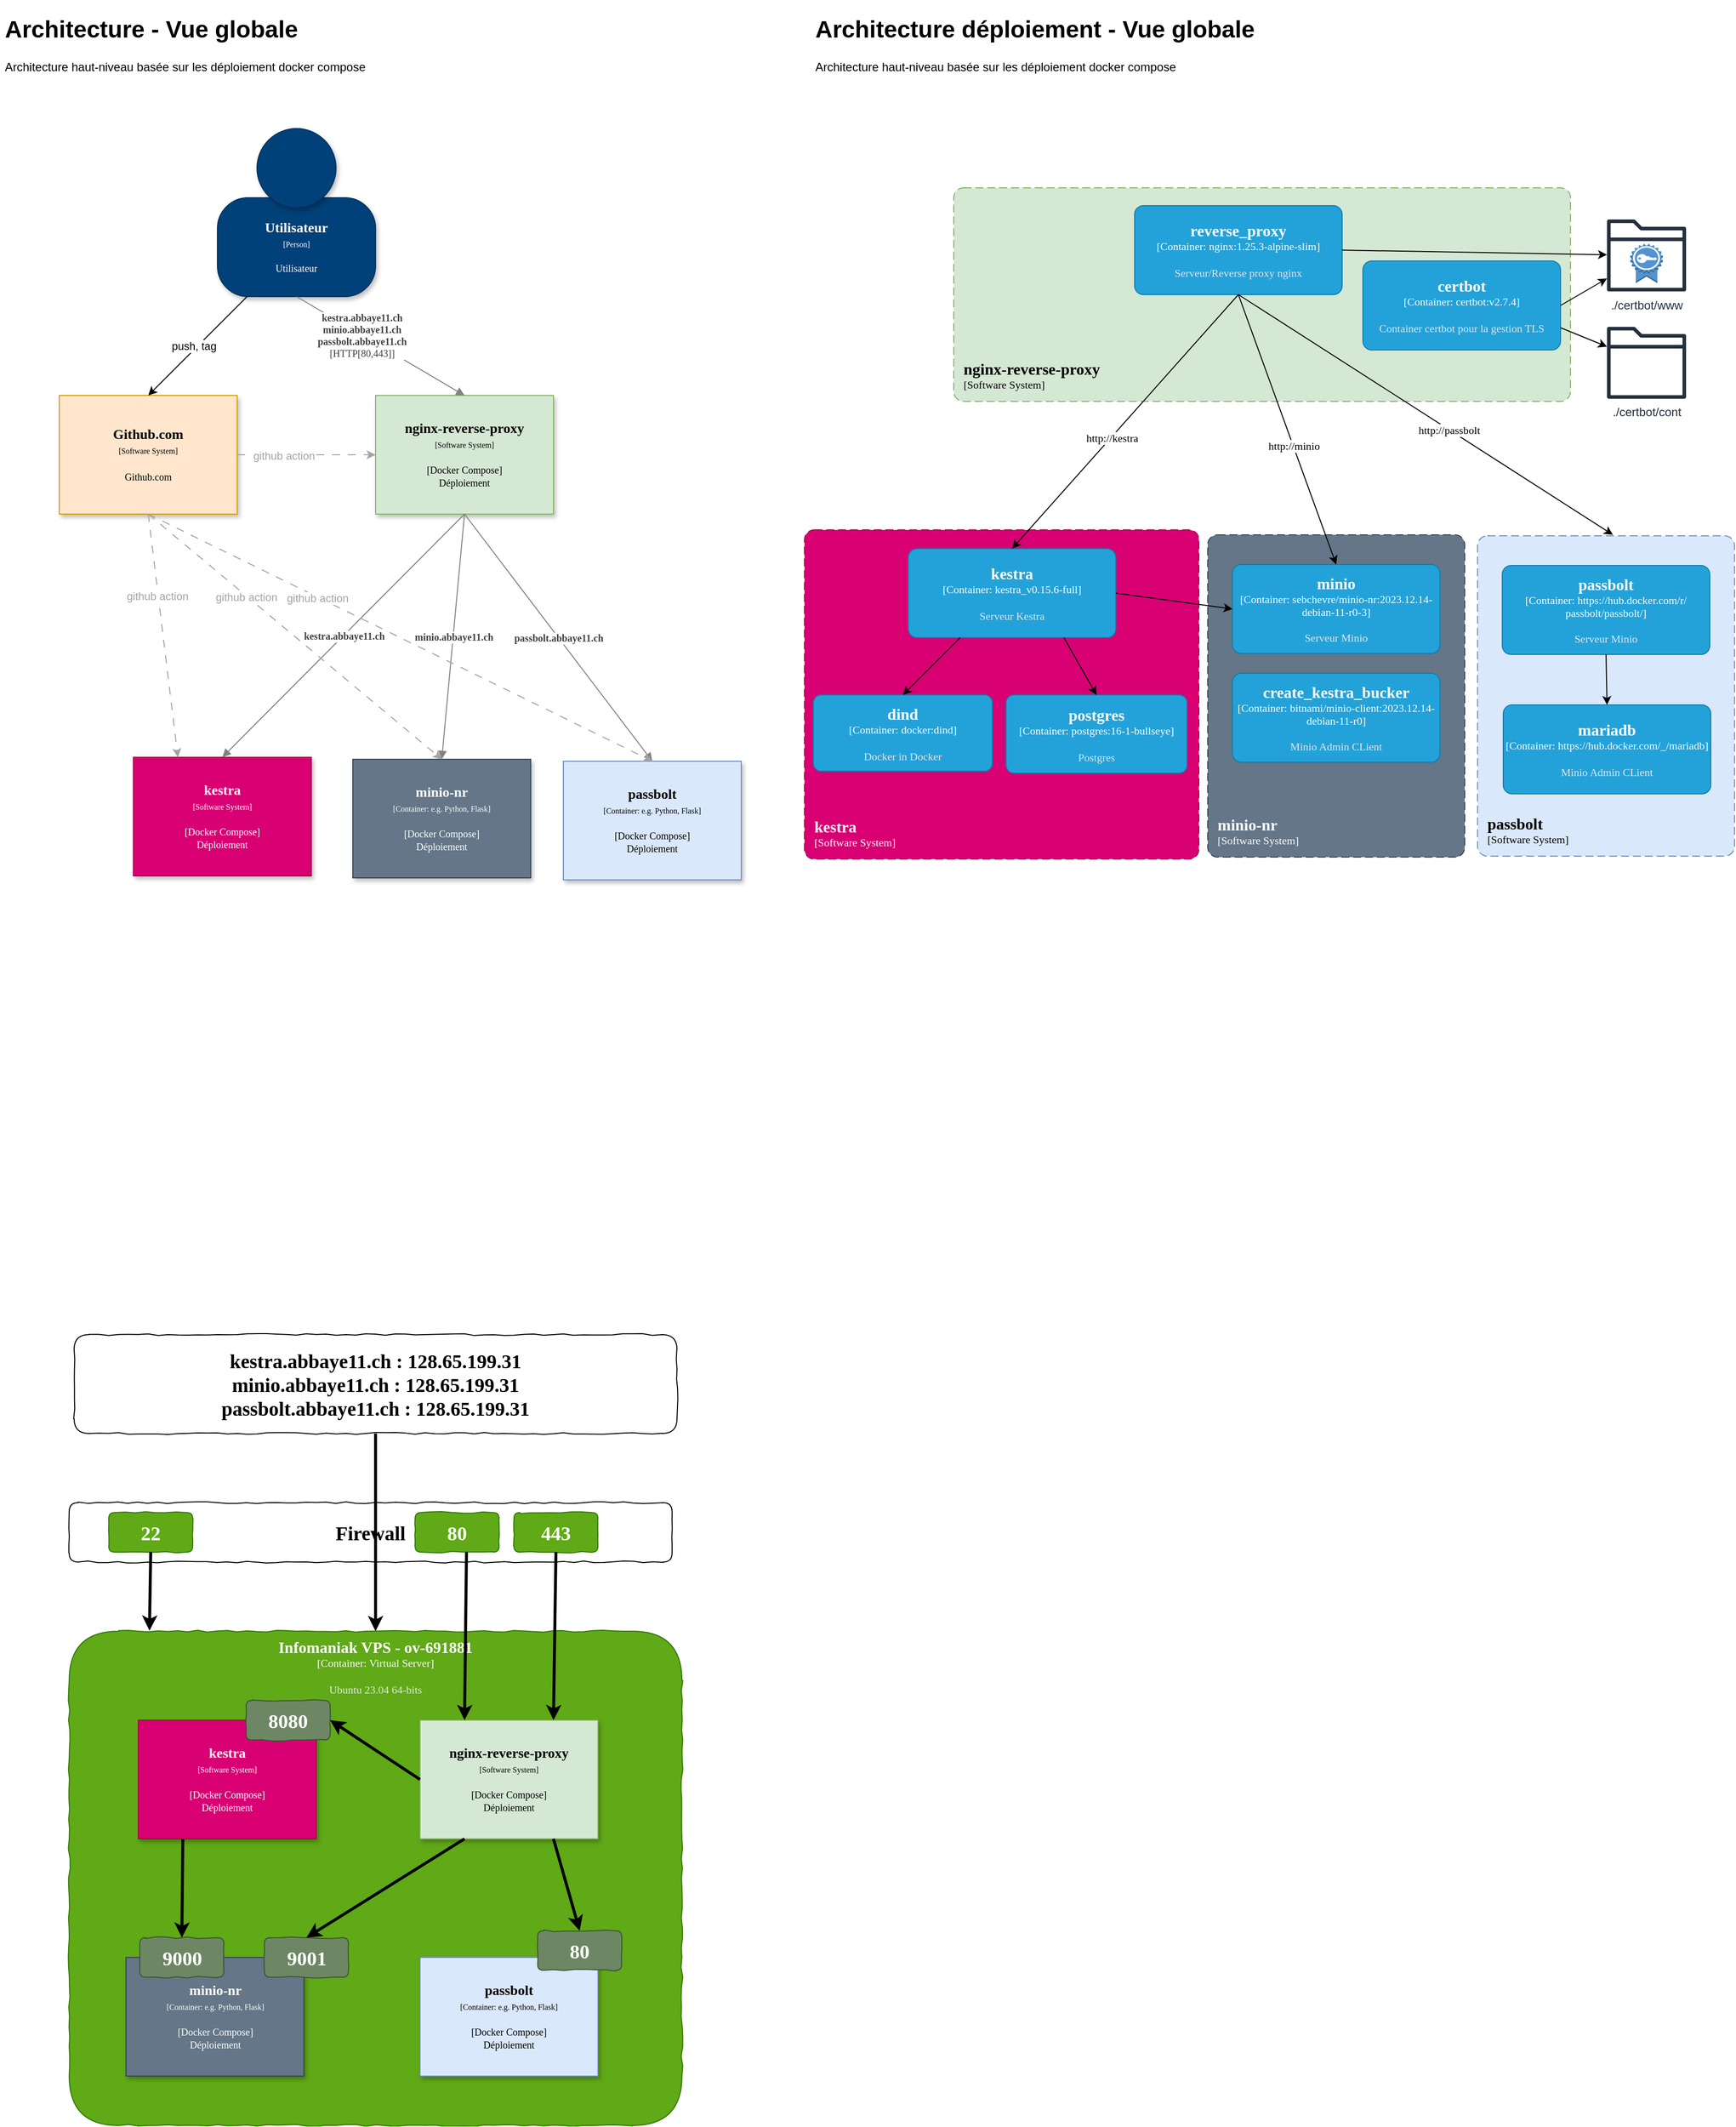<mxfile version="24.2.5" type="device" pages="7">
  <diagram id="5AV2yx2kL_ojxTBK8A9z" name="Page-2">
    <mxGraphModel dx="979" dy="1912" grid="0" gridSize="10" guides="1" tooltips="1" connect="1" arrows="1" fold="1" page="1" pageScale="1" pageWidth="827" pageHeight="1169" math="0" shadow="0">
      <root>
        <mxCell id="0" />
        <mxCell id="1" parent="0" />
        <object placeholders="1" c4Name="nginx-reverse-proxy" c4Type="SystemScopeBoundary" c4Application="Software System" label="&lt;font style=&quot;font-size: 16px&quot;&gt;&lt;b&gt;&lt;div style=&quot;text-align: left&quot;&gt;%c4Name%&lt;/div&gt;&lt;/b&gt;&lt;/font&gt;&lt;div style=&quot;text-align: left&quot;&gt;[%c4Application%]&lt;/div&gt;" id="ebQpPg_UTsu2diB9N8m8-11">
          <mxCell style="rounded=1;fontSize=11;whiteSpace=wrap;html=1;dashed=1;arcSize=20;fillColor=#d5e8d4;strokeColor=#82b366;labelBackgroundColor=none;align=left;verticalAlign=bottom;labelBorderColor=none;spacingTop=0;spacing=10;dashPattern=8 4;metaEdit=1;rotatable=0;perimeter=rectanglePerimeter;noLabel=0;labelPadding=0;allowArrows=0;connectable=0;expand=0;recursiveResize=0;editable=1;pointerEvents=0;absoluteArcSize=1;points=[[0.25,0,0],[0.5,0,0],[0.75,0,0],[1,0.25,0],[1,0.5,0],[1,0.75,0],[0.75,1,0],[0.5,1,0],[0.25,1,0],[0,0.75,0],[0,0.5,0],[0,0.25,0]];fontFamily=Comic Sans MS;" parent="1" vertex="1">
            <mxGeometry x="985" y="-970" width="624" height="216" as="geometry" />
          </mxCell>
        </object>
        <object label="&lt;div&gt;&lt;span style=&quot;font-size: 14px&quot;&gt;&lt;b&gt;%name%&lt;/b&gt;&lt;/span&gt;&lt;/div&gt;&lt;div&gt;&lt;span style=&quot;font-size: 8px&quot;&gt;[Software System]&lt;/span&gt;&lt;/div&gt;&lt;div&gt;&lt;span style=&quot;font-size: 8px&quot;&gt;&lt;br&gt;&lt;/span&gt;&lt;/div&gt;&lt;div&gt;&lt;font size=&quot;1&quot;&gt;%description%&lt;/font&gt;&lt;/div&gt;" name="nginx-reverse-proxy" description="[Docker Compose]&#xa;Déploiement" ports="80, 443" placeholders="1" id="Vcw_pxPkx2uI8fqFtCrv-2">
          <mxCell style="rounded=0;whiteSpace=wrap;html=1;fillColor=#d5e8d4;strokeColor=#82b366;resizable=0;rotatable=0;metaEdit=1;shadow=1;glass=0;fontFamily=Comic Sans MS;fontSize=11;imageAspect=1;" parent="1" vertex="1">
            <mxGeometry x="400" y="-760" width="180" height="120" as="geometry" />
          </mxCell>
        </object>
        <object label="&lt;div&gt;&lt;span style=&quot;font-size: 14px&quot;&gt;&lt;b&gt;%name%&lt;/b&gt;&lt;/span&gt;&lt;/div&gt;&lt;div&gt;&lt;span style=&quot;font-size: 8px&quot;&gt;[Software System]&lt;/span&gt;&lt;/div&gt;&lt;div&gt;&lt;span style=&quot;font-size: 8px&quot;&gt;&lt;br&gt;&lt;/span&gt;&lt;/div&gt;&lt;div&gt;&lt;font size=&quot;1&quot;&gt;%description%&lt;/font&gt;&lt;/div&gt;" placeholders="1" name="kestra" description="[Docker Compose]&#xa;Déploiement" id="Vcw_pxPkx2uI8fqFtCrv-3">
          <mxCell style="rounded=0;whiteSpace=wrap;html=1;fillColor=#d80073;fontColor=#ffffff;strokeColor=#A50040;resizable=0;rotatable=0;metaEdit=1;shadow=1;glass=0;fontFamily=Comic Sans MS;fontSize=11;" parent="1" vertex="1">
            <mxGeometry x="155" y="-394" width="180" height="120" as="geometry" />
          </mxCell>
        </object>
        <object label="&lt;div&gt;&lt;span style=&quot;font-size: 14px&quot;&gt;&lt;b&gt;%name%&lt;/b&gt;&lt;/span&gt;&lt;/div&gt;&lt;div&gt;&lt;span style=&quot;font-size: 8px&quot;&gt;[Container: %technology%]&lt;/span&gt;&lt;/div&gt;&lt;div&gt;&lt;span style=&quot;font-size: 8px&quot;&gt;&lt;br&gt;&lt;/span&gt;&lt;/div&gt;&lt;div&gt;&lt;font size=&quot;1&quot;&gt;%description%&lt;/font&gt;&lt;/div&gt;" placeholders="1" name="minio-nr" technology="e.g. Python, Flask" description="[Docker Compose]&#xa;Déploiement" id="Vcw_pxPkx2uI8fqFtCrv-5">
          <mxCell style="rounded=0;whiteSpace=wrap;html=1;fillColor=#647687;fontColor=#ffffff;strokeColor=#314354;resizable=0;rotatable=0;metaEdit=1;shadow=1;glass=0;fontFamily=Comic Sans MS;fontSize=11;" parent="1" vertex="1">
            <mxGeometry x="377" y="-392" width="180" height="120" as="geometry" />
          </mxCell>
        </object>
        <object label="" placeholders="1" instruction="edit data of the lower shape within the group" id="Vcw_pxPkx2uI8fqFtCrv-8">
          <mxCell style="group;resizable=0;rotatable=0;shadow=1;glass=0;fontFamily=Comic Sans MS;fontSize=11;" parent="1" vertex="1" connectable="0">
            <mxGeometry x="240" y="-1030" width="160" height="170" as="geometry" />
          </mxCell>
        </object>
        <object label="&lt;div style=&quot;color: rgb(255 , 255 , 255) ; white-space: normal&quot;&gt;&lt;span style=&quot;font-size: 14px&quot;&gt;&lt;b&gt;%name%&lt;/b&gt;&lt;/span&gt;&lt;/div&gt;&lt;div style=&quot;color: rgb(255 , 255 , 255) ; white-space: normal&quot;&gt;&lt;font style=&quot;font-size: 8px&quot;&gt;[Person]&lt;/font&gt;&lt;/div&gt;&lt;div style=&quot;color: rgb(255 , 255 , 255) ; white-space: normal ; font-size: 8px&quot;&gt;&lt;span style=&quot;font-size: x-small&quot;&gt;&lt;br&gt;&lt;/span&gt;&lt;/div&gt;&lt;div style=&quot;color: rgb(255 , 255 , 255) ; white-space: normal&quot;&gt;&lt;font size=&quot;1&quot;&gt;%description%&lt;/font&gt;&lt;/div&gt;" name="Utilisateur" description="Utilisateur" placeholders="1" id="Vcw_pxPkx2uI8fqFtCrv-9">
          <mxCell style="rounded=1;whiteSpace=wrap;html=1;strokeColor=#00315C;fillColor=#004179;fontColor=#000000;arcSize=31;metaEdit=1;shadow=1;glass=0;fontFamily=Comic Sans MS;fontSize=11;" parent="Vcw_pxPkx2uI8fqFtCrv-8" vertex="1">
            <mxGeometry y="70" width="160" height="100" as="geometry" />
          </mxCell>
        </object>
        <mxCell id="Vcw_pxPkx2uI8fqFtCrv-10" value="" style="ellipse;whiteSpace=wrap;html=1;aspect=fixed;strokeColor=#00315C;fillColor=#004179;fontColor=#000000;shadow=1;glass=0;fontFamily=Comic Sans MS;fontSize=11;" parent="Vcw_pxPkx2uI8fqFtCrv-8" vertex="1">
          <mxGeometry x="40" width="80" height="80" as="geometry" />
        </mxCell>
        <object label="&lt;span style=&quot;font-size: 10px&quot;&gt;&lt;b&gt;%name%&lt;/b&gt;&lt;br&gt;[%technology%]&lt;br&gt;&lt;/span&gt;" placeholders="1" name="kestra.abbaye11.ch&#xa;minio.abbaye11.ch&#xa;passbolt.abbaye11.ch" technology="HTTP[80,443]" id="Vcw_pxPkx2uI8fqFtCrv-11">
          <mxCell style="endArrow=block;html=1;fontSize=10;fontColor=#404040;strokeWidth=1;endFill=1;strokeColor=#828282;elbow=vertical;metaEdit=1;rounded=0;fontFamily=Comic Sans MS;exitX=0.5;exitY=1;exitDx=0;exitDy=0;entryX=0.5;entryY=0;entryDx=0;entryDy=0;" parent="1" source="Vcw_pxPkx2uI8fqFtCrv-9" target="Vcw_pxPkx2uI8fqFtCrv-2" edge="1">
            <mxGeometry x="-0.231" width="50" height="50" relative="1" as="geometry">
              <mxPoint x="430" y="-610" as="sourcePoint" />
              <mxPoint x="630" y="-610" as="targetPoint" />
              <mxPoint as="offset" />
            </mxGeometry>
          </mxCell>
        </object>
        <object label="&lt;span style=&quot;font-size: 10px&quot;&gt;&lt;b&gt;%name%&lt;/b&gt;&lt;br&gt;&lt;/span&gt;" placeholders="1" name="kestra.abbaye11.ch" id="Vcw_pxPkx2uI8fqFtCrv-12">
          <mxCell style="endArrow=block;html=1;fontSize=10;fontColor=#404040;strokeWidth=1;endFill=1;strokeColor=#828282;elbow=vertical;metaEdit=1;rounded=0;fontFamily=Comic Sans MS;exitX=0.5;exitY=1;exitDx=0;exitDy=0;entryX=0.5;entryY=0;entryDx=0;entryDy=0;" parent="1" source="Vcw_pxPkx2uI8fqFtCrv-2" target="Vcw_pxPkx2uI8fqFtCrv-3" edge="1">
            <mxGeometry width="50" height="50" relative="1" as="geometry">
              <mxPoint x="430" y="-510" as="sourcePoint" />
              <mxPoint x="630" y="-510" as="targetPoint" />
            </mxGeometry>
          </mxCell>
        </object>
        <object label="&lt;div&gt;&lt;span style=&quot;font-size: 14px&quot;&gt;&lt;b&gt;%name%&lt;/b&gt;&lt;/span&gt;&lt;/div&gt;&lt;div&gt;&lt;span style=&quot;font-size: 8px&quot;&gt;[Software System]&lt;/span&gt;&lt;/div&gt;&lt;div&gt;&lt;span style=&quot;font-size: 8px&quot;&gt;&lt;br&gt;&lt;/span&gt;&lt;/div&gt;&lt;div&gt;&lt;font size=&quot;1&quot;&gt;%description%&lt;/font&gt;&lt;/div&gt;" placeholders="1" name="Github.com" description="Github.com" id="Vcw_pxPkx2uI8fqFtCrv-15">
          <mxCell style="rounded=0;whiteSpace=wrap;html=1;fillColor=#ffe6cc;strokeColor=#d79b00;resizable=0;rotatable=0;metaEdit=1;shadow=1;glass=0;fontFamily=Comic Sans MS;fontSize=11;" parent="1" vertex="1">
            <mxGeometry x="80" y="-760" width="180" height="120" as="geometry" />
          </mxCell>
        </object>
        <mxCell id="ebQpPg_UTsu2diB9N8m8-1" value="&lt;h1&gt;Architecture - Vue globale&lt;/h1&gt;&lt;p&gt;Architecture haut-niveau basée sur les déploiement docker compose&lt;/p&gt;" style="text;html=1;spacing=5;spacingTop=-20;whiteSpace=wrap;overflow=hidden;rounded=0;" parent="1" vertex="1">
          <mxGeometry x="20" y="-1150" width="620" height="120" as="geometry" />
        </mxCell>
        <object label="&lt;span style=&quot;font-size: 10px&quot;&gt;&lt;b&gt;%name%&lt;/b&gt;&lt;br&gt;&lt;/span&gt;" placeholders="1" name="minio.abbaye11.ch" id="ebQpPg_UTsu2diB9N8m8-2">
          <mxCell style="endArrow=block;html=1;fontSize=10;fontColor=#404040;strokeWidth=1;endFill=1;strokeColor=#828282;elbow=vertical;metaEdit=1;rounded=0;fontFamily=Comic Sans MS;exitX=0.5;exitY=1;exitDx=0;exitDy=0;entryX=0.5;entryY=0;entryDx=0;entryDy=0;" parent="1" source="Vcw_pxPkx2uI8fqFtCrv-2" target="Vcw_pxPkx2uI8fqFtCrv-5" edge="1">
            <mxGeometry width="50" height="50" relative="1" as="geometry">
              <mxPoint x="330" y="-550" as="sourcePoint" />
              <mxPoint x="220" y="-390" as="targetPoint" />
            </mxGeometry>
          </mxCell>
        </object>
        <mxCell id="ebQpPg_UTsu2diB9N8m8-3" value="&lt;h1&gt;Architecture déploiement - Vue globale&lt;/h1&gt;&lt;p&gt;Architecture haut-niveau basée sur les déploiement docker compose&lt;/p&gt;" style="text;html=1;spacing=5;spacingTop=-20;whiteSpace=wrap;overflow=hidden;rounded=0;" parent="1" vertex="1">
          <mxGeometry x="840" y="-1150" width="620" height="120" as="geometry" />
        </mxCell>
        <mxCell id="ebQpPg_UTsu2diB9N8m8-4" value="" style="endArrow=classic;html=1;rounded=0;entryX=0.5;entryY=0;entryDx=0;entryDy=0;" parent="1" source="Vcw_pxPkx2uI8fqFtCrv-9" target="Vcw_pxPkx2uI8fqFtCrv-15" edge="1">
          <mxGeometry width="50" height="50" relative="1" as="geometry">
            <mxPoint x="740" y="-520" as="sourcePoint" />
            <mxPoint x="790" y="-570" as="targetPoint" />
          </mxGeometry>
        </mxCell>
        <mxCell id="ebQpPg_UTsu2diB9N8m8-5" value="push, tag" style="edgeLabel;html=1;align=center;verticalAlign=middle;resizable=0;points=[];" parent="ebQpPg_UTsu2diB9N8m8-4" vertex="1" connectable="0">
          <mxGeometry x="0.045" y="-3" relative="1" as="geometry">
            <mxPoint as="offset" />
          </mxGeometry>
        </mxCell>
        <mxCell id="ebQpPg_UTsu2diB9N8m8-6" value="" style="endArrow=classic;html=1;rounded=0;exitX=0.5;exitY=1;exitDx=0;exitDy=0;entryX=0.25;entryY=0;entryDx=0;entryDy=0;dashed=1;dashPattern=8 8;fillColor=#f5f5f5;strokeColor=#A3A3A3;" parent="1" source="Vcw_pxPkx2uI8fqFtCrv-15" target="Vcw_pxPkx2uI8fqFtCrv-3" edge="1">
          <mxGeometry width="50" height="50" relative="1" as="geometry">
            <mxPoint x="600" y="-540" as="sourcePoint" />
            <mxPoint x="720" y="-570" as="targetPoint" />
          </mxGeometry>
        </mxCell>
        <mxCell id="ebQpPg_UTsu2diB9N8m8-7" value="github action" style="edgeLabel;html=1;align=center;verticalAlign=middle;resizable=0;points=[];fontColor=#A3A3A3;" parent="ebQpPg_UTsu2diB9N8m8-6" vertex="1" connectable="0">
          <mxGeometry x="-0.327" y="-1" relative="1" as="geometry">
            <mxPoint as="offset" />
          </mxGeometry>
        </mxCell>
        <object placeholders="1" c4Name="reverse_proxy" c4Type="Container" c4Technology="nginx:1.25.3-alpine-slim" c4Description="Serveur/Reverse proxy nginx" label="&lt;font style=&quot;font-size: 16px&quot;&gt;&lt;b&gt;%c4Name%&lt;/b&gt;&lt;/font&gt;&lt;div&gt;[%c4Type%: %c4Technology%]&lt;/div&gt;&lt;br&gt;&lt;div&gt;&lt;font style=&quot;font-size: 11px&quot;&gt;&lt;font color=&quot;#E6E6E6&quot;&gt;%c4Description%&lt;/font&gt;&lt;/font&gt;&lt;/div&gt;" id="ebQpPg_UTsu2diB9N8m8-9">
          <mxCell style="rounded=1;whiteSpace=wrap;html=1;fontSize=11;labelBackgroundColor=none;fillColor=#23A2D9;fontColor=#ffffff;align=center;arcSize=10;strokeColor=#0E7DAD;metaEdit=1;resizable=1;points=[[0.25,0,0],[0.5,0,0],[0.75,0,0],[1,0.25,0],[1,0.5,0],[1,0.75,0],[0.75,1,0],[0.5,1,0],[0.25,1,0],[0,0.75,0],[0,0.5,0],[0,0.25,0]];fontFamily=Comic Sans MS;" parent="1" vertex="1">
            <mxGeometry x="1168" y="-952" width="210" height="90" as="geometry" />
          </mxCell>
        </object>
        <object placeholders="1" c4Name="certbot" c4Type="Container" c4Technology="certbot:v2.7.4" c4Description="Container certbot pour la gestion TLS" label="&lt;font style=&quot;font-size: 16px&quot;&gt;&lt;b&gt;%c4Name%&lt;/b&gt;&lt;/font&gt;&lt;div&gt;[%c4Type%: %c4Technology%]&lt;/div&gt;&lt;br&gt;&lt;div&gt;&lt;font style=&quot;font-size: 11px&quot;&gt;&lt;font color=&quot;#E6E6E6&quot;&gt;%c4Description%&lt;/font&gt;&lt;/font&gt;&lt;/div&gt;" id="ebQpPg_UTsu2diB9N8m8-10">
          <mxCell style="rounded=1;whiteSpace=wrap;html=1;fontSize=11;labelBackgroundColor=none;fillColor=#23A2D9;fontColor=#ffffff;align=center;arcSize=10;strokeColor=#0E7DAD;metaEdit=1;resizable=1;points=[[0.25,0,0],[0.5,0,0],[0.75,0,0],[1,0.25,0],[1,0.5,0],[1,0.75,0],[0.75,1,0],[0.5,1,0],[0.25,1,0],[0,0.75,0],[0,0.5,0],[0,0.25,0]];fontFamily=Comic Sans MS;" parent="1" vertex="1">
            <mxGeometry x="1399" y="-896" width="200" height="90" as="geometry" />
          </mxCell>
        </object>
        <mxCell id="ebQpPg_UTsu2diB9N8m8-12" value="./certbot/cont" style="sketch=0;outlineConnect=0;fontColor=#232F3E;gradientColor=none;fillColor=#232F3D;strokeColor=none;dashed=0;verticalLabelPosition=bottom;verticalAlign=top;align=center;html=1;fontSize=12;fontStyle=0;aspect=fixed;pointerEvents=1;shape=mxgraph.aws4.folder;" parent="1" vertex="1">
          <mxGeometry x="1646" y="-829.41" width="80" height="72.82" as="geometry" />
        </mxCell>
        <mxCell id="ebQpPg_UTsu2diB9N8m8-13" value="./certbot/www&lt;div&gt;&lt;br/&gt;&lt;/div&gt;" style="sketch=0;outlineConnect=0;fontColor=#232F3E;gradientColor=none;fillColor=#232F3D;strokeColor=none;dashed=0;verticalLabelPosition=bottom;verticalAlign=top;align=center;html=1;fontSize=12;fontStyle=0;aspect=fixed;pointerEvents=1;shape=mxgraph.aws4.folder;" parent="1" vertex="1">
          <mxGeometry x="1646" y="-938.0" width="80" height="72.82" as="geometry" />
        </mxCell>
        <mxCell id="ebQpPg_UTsu2diB9N8m8-14" value="" style="endArrow=classic;html=1;rounded=0;exitX=1;exitY=0.75;exitDx=0;exitDy=0;exitPerimeter=0;fontFamily=Comic Sans MS;" parent="1" source="ebQpPg_UTsu2diB9N8m8-10" target="ebQpPg_UTsu2diB9N8m8-12" edge="1">
          <mxGeometry width="50" height="50" relative="1" as="geometry">
            <mxPoint x="1195" y="-710" as="sourcePoint" />
            <mxPoint x="1245" y="-760" as="targetPoint" />
          </mxGeometry>
        </mxCell>
        <mxCell id="ebQpPg_UTsu2diB9N8m8-15" value="" style="endArrow=classic;html=1;rounded=0;exitX=1;exitY=0.5;exitDx=0;exitDy=0;exitPerimeter=0;fontFamily=Comic Sans MS;" parent="1" source="ebQpPg_UTsu2diB9N8m8-10" target="ebQpPg_UTsu2diB9N8m8-13" edge="1">
          <mxGeometry width="50" height="50" relative="1" as="geometry">
            <mxPoint x="1330" y="-772" as="sourcePoint" />
            <mxPoint x="1445" y="-783" as="targetPoint" />
          </mxGeometry>
        </mxCell>
        <mxCell id="ebQpPg_UTsu2diB9N8m8-16" value="" style="endArrow=classic;html=1;rounded=0;exitX=1;exitY=0.5;exitDx=0;exitDy=0;exitPerimeter=0;fontFamily=Comic Sans MS;" parent="1" source="ebQpPg_UTsu2diB9N8m8-9" target="ebQpPg_UTsu2diB9N8m8-13" edge="1">
          <mxGeometry width="50" height="50" relative="1" as="geometry">
            <mxPoint x="1330" y="-795" as="sourcePoint" />
            <mxPoint x="1445" y="-869" as="targetPoint" />
          </mxGeometry>
        </mxCell>
        <mxCell id="ebQpPg_UTsu2diB9N8m8-17" value="" style="outlineConnect=0;dashed=0;verticalLabelPosition=bottom;verticalAlign=top;align=center;html=1;shape=mxgraph.aws3.certificate;fillColor=#5294CF;gradientColor=none;fontFamily=Comic Sans MS;" parent="1" vertex="1">
          <mxGeometry x="1669.5" y="-913.59" width="33" height="40" as="geometry" />
        </mxCell>
        <object placeholders="1" c4Name="kestra" c4Type="SystemScopeBoundary" c4Application="Software System" label="&lt;font style=&quot;font-size: 16px&quot;&gt;&lt;b&gt;&lt;div style=&quot;text-align: left&quot;&gt;%c4Name%&lt;/div&gt;&lt;/b&gt;&lt;/font&gt;&lt;div style=&quot;text-align: left&quot;&gt;[%c4Application%]&lt;/div&gt;" id="ebQpPg_UTsu2diB9N8m8-18">
          <mxCell style="rounded=1;fontSize=11;whiteSpace=wrap;html=1;dashed=1;arcSize=20;fillColor=#d80073;strokeColor=#A50040;fontColor=#ffffff;labelBackgroundColor=none;align=left;verticalAlign=bottom;labelBorderColor=none;spacingTop=0;spacing=10;dashPattern=8 4;metaEdit=1;rotatable=0;perimeter=rectanglePerimeter;noLabel=0;labelPadding=0;allowArrows=0;connectable=0;expand=0;recursiveResize=0;editable=1;pointerEvents=0;absoluteArcSize=1;points=[[0.25,0,0],[0.5,0,0],[0.75,0,0],[1,0.25,0],[1,0.5,0],[1,0.75,0],[0.75,1,0],[0.5,1,0],[0.25,1,0],[0,0.75,0],[0,0.5,0],[0,0.25,0]];fontFamily=Comic Sans MS;" parent="1" vertex="1">
            <mxGeometry x="834" y="-624" width="399" height="333" as="geometry" />
          </mxCell>
        </object>
        <object placeholders="1" c4Name="kestra" c4Type="Container" c4Technology="kestra_v0.15.6-full" c4Description="Serveur Kestra" label="&lt;font style=&quot;font-size: 16px&quot;&gt;&lt;b&gt;%c4Name%&lt;/b&gt;&lt;/font&gt;&lt;div&gt;[%c4Type%: %c4Technology%]&lt;/div&gt;&lt;br&gt;&lt;div&gt;&lt;font style=&quot;font-size: 11px&quot;&gt;&lt;font color=&quot;#E6E6E6&quot;&gt;%c4Description%&lt;/font&gt;&lt;/font&gt;&lt;/div&gt;" id="ebQpPg_UTsu2diB9N8m8-19">
          <mxCell style="rounded=1;whiteSpace=wrap;html=1;fontSize=11;labelBackgroundColor=none;fillColor=#23A2D9;fontColor=#ffffff;align=center;arcSize=10;strokeColor=#0E7DAD;metaEdit=1;resizable=1;points=[[0.25,0,0],[0.5,0,0],[0.75,0,0],[1,0.25,0],[1,0.5,0],[1,0.75,0],[0.75,1,0],[0.5,1,0],[0.25,1,0],[0,0.75,0],[0,0.5,0],[0,0.25,0]];fontFamily=Comic Sans MS;" parent="1" vertex="1">
            <mxGeometry x="939" y="-605" width="210" height="90" as="geometry" />
          </mxCell>
        </object>
        <object placeholders="1" c4Name="dind" c4Type="Container" c4Technology="docker:dind" c4Description="Docker in Docker" label="&lt;font style=&quot;font-size: 16px&quot;&gt;&lt;b&gt;%c4Name%&lt;/b&gt;&lt;/font&gt;&lt;div&gt;[%c4Type%: %c4Technology%]&lt;/div&gt;&lt;br&gt;&lt;div&gt;&lt;font style=&quot;font-size: 11px&quot;&gt;&lt;font color=&quot;#E6E6E6&quot;&gt;%c4Description%&lt;/font&gt;&lt;/font&gt;&lt;/div&gt;" id="ebQpPg_UTsu2diB9N8m8-20">
          <mxCell style="rounded=1;whiteSpace=wrap;html=1;fontSize=11;labelBackgroundColor=none;fillColor=#23A2D9;fontColor=#ffffff;align=center;arcSize=10;strokeColor=#0E7DAD;metaEdit=1;resizable=1;points=[[0.25,0,0],[0.5,0,0],[0.75,0,0],[1,0.25,0],[1,0.5,0],[1,0.75,0],[0.75,1,0],[0.5,1,0],[0.25,1,0],[0,0.75,0],[0,0.5,0],[0,0.25,0]];fontFamily=Comic Sans MS;" parent="1" vertex="1">
            <mxGeometry x="843" y="-457" width="181" height="77" as="geometry" />
          </mxCell>
        </object>
        <object placeholders="1" c4Name="postgres" c4Type="Container" c4Technology="postgres:16-1-bullseye" c4Description="Postgres" label="&lt;font style=&quot;font-size: 16px&quot;&gt;&lt;b&gt;%c4Name%&lt;/b&gt;&lt;/font&gt;&lt;div&gt;[%c4Type%: %c4Technology%]&lt;/div&gt;&lt;br&gt;&lt;div&gt;&lt;font style=&quot;font-size: 11px&quot;&gt;&lt;font color=&quot;#E6E6E6&quot;&gt;%c4Description%&lt;/font&gt;&lt;/font&gt;&lt;/div&gt;" id="ebQpPg_UTsu2diB9N8m8-21">
          <mxCell style="rounded=1;whiteSpace=wrap;html=1;fontSize=11;labelBackgroundColor=none;fillColor=#23A2D9;fontColor=#ffffff;align=center;arcSize=10;strokeColor=#0E7DAD;metaEdit=1;resizable=1;points=[[0.25,0,0],[0.5,0,0],[0.75,0,0],[1,0.25,0],[1,0.5,0],[1,0.75,0],[0.75,1,0],[0.5,1,0],[0.25,1,0],[0,0.75,0],[0,0.5,0],[0,0.25,0]];fontFamily=Comic Sans MS;" parent="1" vertex="1">
            <mxGeometry x="1038" y="-457" width="183" height="79" as="geometry" />
          </mxCell>
        </object>
        <object placeholders="1" c4Name="minio-nr" c4Type="SystemScopeBoundary" c4Application="Software System" label="&lt;font style=&quot;font-size: 16px&quot;&gt;&lt;b&gt;&lt;div style=&quot;text-align: left&quot;&gt;%c4Name%&lt;/div&gt;&lt;/b&gt;&lt;/font&gt;&lt;div style=&quot;text-align: left&quot;&gt;[%c4Application%]&lt;/div&gt;" id="ebQpPg_UTsu2diB9N8m8-22">
          <mxCell style="rounded=1;fontSize=11;whiteSpace=wrap;html=1;dashed=1;arcSize=20;fillColor=#647687;strokeColor=#314354;fontColor=#ffffff;labelBackgroundColor=none;align=left;verticalAlign=bottom;labelBorderColor=none;spacingTop=0;spacing=10;dashPattern=8 4;metaEdit=1;rotatable=0;perimeter=rectanglePerimeter;noLabel=0;labelPadding=0;allowArrows=0;connectable=0;expand=0;recursiveResize=0;editable=1;pointerEvents=0;absoluteArcSize=1;points=[[0.25,0,0],[0.5,0,0],[0.75,0,0],[1,0.25,0],[1,0.5,0],[1,0.75,0],[0.75,1,0],[0.5,1,0],[0.25,1,0],[0,0.75,0],[0,0.5,0],[0,0.25,0]];fontFamily=Comic Sans MS;" parent="1" vertex="1">
            <mxGeometry x="1242" y="-619" width="260" height="326" as="geometry" />
          </mxCell>
        </object>
        <object placeholders="1" c4Name="minio" c4Type="Container" c4Technology="sebchevre/minio-nr:2023.12.14-debian-11-r0-3" c4Description="Serveur Minio" label="&lt;font style=&quot;font-size: 16px&quot;&gt;&lt;b&gt;%c4Name%&lt;/b&gt;&lt;/font&gt;&lt;div&gt;[%c4Type%: %c4Technology%]&lt;/div&gt;&lt;br&gt;&lt;div&gt;&lt;font style=&quot;font-size: 11px&quot;&gt;&lt;font color=&quot;#E6E6E6&quot;&gt;%c4Description%&lt;/font&gt;&lt;/font&gt;&lt;/div&gt;" id="ebQpPg_UTsu2diB9N8m8-23">
          <mxCell style="rounded=1;whiteSpace=wrap;html=1;fontSize=11;labelBackgroundColor=none;fillColor=#23A2D9;fontColor=#ffffff;align=center;arcSize=10;strokeColor=#0E7DAD;metaEdit=1;resizable=1;points=[[0.25,0,0],[0.5,0,0],[0.75,0,0],[1,0.25,0],[1,0.5,0],[1,0.75,0],[0.75,1,0],[0.5,1,0],[0.25,1,0],[0,0.75,0],[0,0.5,0],[0,0.25,0]];fontFamily=Comic Sans MS;" parent="1" vertex="1">
            <mxGeometry x="1267" y="-589" width="210" height="90" as="geometry" />
          </mxCell>
        </object>
        <object placeholders="1" c4Name="create_kestra_bucker" c4Type="Container" c4Technology="bitnami/minio-client:2023.12.14-debian-11-r0" c4Description="Minio Admin CLient" label="&lt;font style=&quot;font-size: 16px&quot;&gt;&lt;b&gt;%c4Name%&lt;/b&gt;&lt;/font&gt;&lt;div&gt;[%c4Type%: %c4Technology%]&lt;/div&gt;&lt;br&gt;&lt;div&gt;&lt;font style=&quot;font-size: 11px&quot;&gt;&lt;font color=&quot;#E6E6E6&quot;&gt;%c4Description%&lt;/font&gt;&lt;/font&gt;&lt;/div&gt;" id="ebQpPg_UTsu2diB9N8m8-24">
          <mxCell style="rounded=1;whiteSpace=wrap;html=1;fontSize=11;labelBackgroundColor=none;fillColor=#23A2D9;fontColor=#ffffff;align=center;arcSize=10;strokeColor=#0E7DAD;metaEdit=1;resizable=1;points=[[0.25,0,0],[0.5,0,0],[0.75,0,0],[1,0.25,0],[1,0.5,0],[1,0.75,0],[0.75,1,0],[0.5,1,0],[0.25,1,0],[0,0.75,0],[0,0.5,0],[0,0.25,0]];fontFamily=Comic Sans MS;" parent="1" vertex="1">
            <mxGeometry x="1267" y="-479" width="210" height="90" as="geometry" />
          </mxCell>
        </object>
        <object placeholders="1" c4Name="Infomaniak VPS - ov-691881 " c4Type="Container" c4Technology="Virtual Server" c4Description="Ubuntu 23.04 64-bits" label="&lt;font style=&quot;font-size: 16px&quot;&gt;&lt;b&gt;%c4Name%&lt;/b&gt;&lt;/font&gt;&lt;div&gt;[%c4Type%: %c4Technology%]&lt;/div&gt;&lt;br&gt;&lt;div&gt;&lt;font style=&quot;font-size: 11px&quot;&gt;&lt;font color=&quot;#E6E6E6&quot;&gt;%c4Description%&lt;/font&gt;&lt;/font&gt;&lt;/div&gt;" id="85LmdbZgtBXUg3xD-tvl-2">
          <mxCell style="rounded=1;whiteSpace=wrap;html=1;fontSize=11;labelBackgroundColor=none;align=center;arcSize=10;metaEdit=1;resizable=1;points=[[0.25,0,0],[0.5,0,0],[0.75,0,0],[1,0.25,0],[1,0.5,0],[1,0.75,0],[0.75,1,0],[0.5,1,0],[0.25,1,0],[0,0.75,0],[0,0.5,0],[0,0.25,0]];fillColor=#60a917;fontColor=#ffffff;strokeColor=#2D7600;comic=1;fontFamily=Comic Sans MS;verticalAlign=top;" parent="1" vertex="1">
            <mxGeometry x="90" y="490" width="620" height="500" as="geometry" />
          </mxCell>
        </object>
        <mxCell id="85LmdbZgtBXUg3xD-tvl-3" value="Firewall" style="rounded=1;whiteSpace=wrap;html=1;fontStyle=1;fontSize=20;fontFamily=Comic Sans MS;comic=1;" parent="1" vertex="1">
          <mxGeometry x="90" y="360" width="610" height="60" as="geometry" />
        </mxCell>
        <mxCell id="85LmdbZgtBXUg3xD-tvl-4" value="80" style="rounded=1;whiteSpace=wrap;html=1;fontStyle=1;fontSize=20;fontFamily=Comic Sans MS;comic=1;fillColor=#60a917;fontColor=#ffffff;strokeColor=#2D7600;" parent="1" vertex="1">
          <mxGeometry x="440" y="370" width="85" height="40" as="geometry" />
        </mxCell>
        <mxCell id="85LmdbZgtBXUg3xD-tvl-5" value="22" style="rounded=1;whiteSpace=wrap;html=1;fontStyle=1;fontSize=20;fontFamily=Comic Sans MS;comic=1;fillColor=#60a917;fontColor=#ffffff;strokeColor=#2D7600;" parent="1" vertex="1">
          <mxGeometry x="130" y="370" width="85" height="40" as="geometry" />
        </mxCell>
        <mxCell id="85LmdbZgtBXUg3xD-tvl-6" value="443" style="rounded=1;whiteSpace=wrap;html=1;fontStyle=1;fontSize=20;fontFamily=Comic Sans MS;comic=1;fillColor=#60a917;fontColor=#ffffff;strokeColor=#2D7600;" parent="1" vertex="1">
          <mxGeometry x="540" y="370" width="85" height="40" as="geometry" />
        </mxCell>
        <object label="&lt;div&gt;&lt;span style=&quot;font-size: 14px&quot;&gt;&lt;b&gt;%name%&lt;/b&gt;&lt;/span&gt;&lt;/div&gt;&lt;div&gt;&lt;span style=&quot;font-size: 8px&quot;&gt;[Software System]&lt;/span&gt;&lt;/div&gt;&lt;div&gt;&lt;span style=&quot;font-size: 8px&quot;&gt;&lt;br&gt;&lt;/span&gt;&lt;/div&gt;&lt;div&gt;&lt;font size=&quot;1&quot;&gt;%description%&lt;/font&gt;&lt;/div&gt;" name="nginx-reverse-proxy" description="[Docker Compose]&#xa;Déploiement" ports="80, 443" placeholders="1" id="85LmdbZgtBXUg3xD-tvl-7">
          <mxCell style="rounded=0;whiteSpace=wrap;html=1;fillColor=#d5e8d4;strokeColor=#82b366;resizable=0;rotatable=0;metaEdit=1;shadow=1;glass=0;fontFamily=Comic Sans MS;fontSize=11;imageAspect=1;" parent="1" vertex="1">
            <mxGeometry x="445" y="580" width="180" height="120" as="geometry" />
          </mxCell>
        </object>
        <mxCell id="85LmdbZgtBXUg3xD-tvl-8" value="" style="endArrow=classic;html=1;rounded=0;exitX=0.5;exitY=1;exitDx=0;exitDy=0;entryX=0.131;entryY=-0.001;entryDx=0;entryDy=0;entryPerimeter=0;strokeWidth=3;" parent="1" source="85LmdbZgtBXUg3xD-tvl-5" target="85LmdbZgtBXUg3xD-tvl-2" edge="1">
          <mxGeometry width="50" height="50" relative="1" as="geometry">
            <mxPoint x="880" y="460" as="sourcePoint" />
            <mxPoint x="930" y="410" as="targetPoint" />
          </mxGeometry>
        </mxCell>
        <mxCell id="85LmdbZgtBXUg3xD-tvl-9" value="" style="endArrow=classic;html=1;rounded=0;exitX=0.5;exitY=1;exitDx=0;exitDy=0;entryX=0.25;entryY=0;entryDx=0;entryDy=0;strokeWidth=3;" parent="1" target="85LmdbZgtBXUg3xD-tvl-7" edge="1">
          <mxGeometry width="50" height="50" relative="1" as="geometry">
            <mxPoint x="492" y="410" as="sourcePoint" />
            <mxPoint x="490" y="491" as="targetPoint" />
          </mxGeometry>
        </mxCell>
        <mxCell id="85LmdbZgtBXUg3xD-tvl-10" value="" style="endArrow=classic;html=1;rounded=0;exitX=0.5;exitY=1;exitDx=0;exitDy=0;entryX=0.75;entryY=0;entryDx=0;entryDy=0;strokeWidth=3;" parent="1" source="85LmdbZgtBXUg3xD-tvl-6" target="85LmdbZgtBXUg3xD-tvl-7" edge="1">
          <mxGeometry width="50" height="50" relative="1" as="geometry">
            <mxPoint x="502" y="420" as="sourcePoint" />
            <mxPoint x="485" y="590" as="targetPoint" />
          </mxGeometry>
        </mxCell>
        <object label="&lt;div&gt;&lt;span style=&quot;font-size: 14px&quot;&gt;&lt;b&gt;%name%&lt;/b&gt;&lt;/span&gt;&lt;/div&gt;&lt;div&gt;&lt;span style=&quot;font-size: 8px&quot;&gt;[Software System]&lt;/span&gt;&lt;/div&gt;&lt;div&gt;&lt;span style=&quot;font-size: 8px&quot;&gt;&lt;br&gt;&lt;/span&gt;&lt;/div&gt;&lt;div&gt;&lt;font size=&quot;1&quot;&gt;%description%&lt;/font&gt;&lt;/div&gt;" placeholders="1" name="kestra" description="[Docker Compose]&#xa;Déploiement" id="85LmdbZgtBXUg3xD-tvl-11">
          <mxCell style="rounded=0;whiteSpace=wrap;html=1;fillColor=#d80073;fontColor=#ffffff;strokeColor=#A50040;resizable=0;rotatable=0;metaEdit=1;shadow=1;glass=0;fontFamily=Comic Sans MS;fontSize=11;" parent="1" vertex="1">
            <mxGeometry x="160" y="580" width="180" height="120" as="geometry" />
          </mxCell>
        </object>
        <mxCell id="85LmdbZgtBXUg3xD-tvl-12" value="8080" style="rounded=1;whiteSpace=wrap;html=1;fontStyle=1;fontSize=20;fontFamily=Comic Sans MS;comic=1;fillColor=#6d8764;fontColor=#ffffff;strokeColor=#3A5431;" parent="1" vertex="1">
          <mxGeometry x="269" y="560" width="85" height="40" as="geometry" />
        </mxCell>
        <object label="&lt;div&gt;&lt;span style=&quot;font-size: 14px&quot;&gt;&lt;b&gt;%name%&lt;/b&gt;&lt;/span&gt;&lt;/div&gt;&lt;div&gt;&lt;span style=&quot;font-size: 8px&quot;&gt;[Container: %technology%]&lt;/span&gt;&lt;/div&gt;&lt;div&gt;&lt;span style=&quot;font-size: 8px&quot;&gt;&lt;br&gt;&lt;/span&gt;&lt;/div&gt;&lt;div&gt;&lt;font size=&quot;1&quot;&gt;%description%&lt;/font&gt;&lt;/div&gt;" placeholders="1" name="minio-nr" technology="e.g. Python, Flask" description="[Docker Compose]&#xa;Déploiement" id="85LmdbZgtBXUg3xD-tvl-13">
          <mxCell style="rounded=0;whiteSpace=wrap;html=1;fillColor=#647687;fontColor=#ffffff;strokeColor=#314354;resizable=0;rotatable=0;metaEdit=1;shadow=1;glass=0;fontFamily=Comic Sans MS;fontSize=11;" parent="1" vertex="1">
            <mxGeometry x="147.5" y="820" width="180" height="120" as="geometry" />
          </mxCell>
        </object>
        <mxCell id="85LmdbZgtBXUg3xD-tvl-14" value="9001" style="rounded=1;whiteSpace=wrap;html=1;fontStyle=1;fontSize=20;fontFamily=Comic Sans MS;comic=1;fillColor=#6d8764;fontColor=#ffffff;strokeColor=#3A5431;" parent="1" vertex="1">
          <mxGeometry x="287.5" y="800" width="85" height="40" as="geometry" />
        </mxCell>
        <mxCell id="85LmdbZgtBXUg3xD-tvl-15" value="9000" style="rounded=1;whiteSpace=wrap;html=1;fontStyle=1;fontSize=20;fontFamily=Comic Sans MS;comic=1;fillColor=#6d8764;fontColor=#ffffff;strokeColor=#3A5431;" parent="1" vertex="1">
          <mxGeometry x="161.5" y="800" width="85" height="40" as="geometry" />
        </mxCell>
        <mxCell id="85LmdbZgtBXUg3xD-tvl-16" value="" style="endArrow=classic;html=1;rounded=0;exitX=0;exitY=0.5;exitDx=0;exitDy=0;entryX=1;entryY=0.5;entryDx=0;entryDy=0;strokeWidth=3;" parent="1" source="85LmdbZgtBXUg3xD-tvl-7" target="85LmdbZgtBXUg3xD-tvl-12" edge="1">
          <mxGeometry width="50" height="50" relative="1" as="geometry">
            <mxPoint x="593" y="420" as="sourcePoint" />
            <mxPoint x="590" y="590" as="targetPoint" />
          </mxGeometry>
        </mxCell>
        <mxCell id="85LmdbZgtBXUg3xD-tvl-17" value="" style="endArrow=classic;html=1;rounded=0;exitX=0.25;exitY=1;exitDx=0;exitDy=0;entryX=0.5;entryY=0;entryDx=0;entryDy=0;strokeWidth=3;" parent="1" source="85LmdbZgtBXUg3xD-tvl-7" target="85LmdbZgtBXUg3xD-tvl-14" edge="1">
          <mxGeometry width="50" height="50" relative="1" as="geometry">
            <mxPoint x="603" y="430" as="sourcePoint" />
            <mxPoint x="600" y="600" as="targetPoint" />
          </mxGeometry>
        </mxCell>
        <mxCell id="85LmdbZgtBXUg3xD-tvl-18" value="" style="endArrow=classic;html=1;rounded=0;exitX=0.25;exitY=1;exitDx=0;exitDy=0;entryX=0.5;entryY=0;entryDx=0;entryDy=0;strokeWidth=3;" parent="1" source="85LmdbZgtBXUg3xD-tvl-11" target="85LmdbZgtBXUg3xD-tvl-15" edge="1">
          <mxGeometry width="50" height="50" relative="1" as="geometry">
            <mxPoint x="545" y="710" as="sourcePoint" />
            <mxPoint x="383" y="830" as="targetPoint" />
          </mxGeometry>
        </mxCell>
        <mxCell id="85LmdbZgtBXUg3xD-tvl-21" value="" style="endArrow=classic;html=1;rounded=0;exitX=0.5;exitY=1;exitDx=0;exitDy=0;entryX=0.5;entryY=0;entryDx=0;entryDy=0;strokeWidth=3;entryPerimeter=0;" parent="1" source="85LmdbZgtBXUg3xD-tvl-20" target="85LmdbZgtBXUg3xD-tvl-2" edge="1">
          <mxGeometry width="50" height="50" relative="1" as="geometry">
            <mxPoint x="593" y="420" as="sourcePoint" />
            <mxPoint x="590" y="590" as="targetPoint" />
          </mxGeometry>
        </mxCell>
        <mxCell id="85LmdbZgtBXUg3xD-tvl-20" value="kestra.abbaye11.ch : 128.65.199.31&lt;br&gt;minio.abbaye11.ch : 128.65.199.31&lt;div&gt;passbolt.abbaye11.ch : 128.65.199.31&lt;/div&gt;" style="rounded=1;whiteSpace=wrap;html=1;fontStyle=1;fontSize=20;fontFamily=Comic Sans MS;comic=1;" parent="1" vertex="1">
          <mxGeometry x="95" y="190" width="610" height="100" as="geometry" />
        </mxCell>
        <mxCell id="85LmdbZgtBXUg3xD-tvl-23" value="" style="endArrow=classic;html=1;rounded=0;exitX=0.5;exitY=1;exitDx=0;exitDy=0;exitPerimeter=0;entryX=0.5;entryY=0;entryDx=0;entryDy=0;entryPerimeter=0;fontFamily=Comic Sans MS;" parent="1" source="ebQpPg_UTsu2diB9N8m8-9" target="ebQpPg_UTsu2diB9N8m8-19" edge="1">
          <mxGeometry width="50" height="50" relative="1" as="geometry">
            <mxPoint x="1043" y="-624" as="sourcePoint" />
            <mxPoint x="1093" y="-674" as="targetPoint" />
          </mxGeometry>
        </mxCell>
        <mxCell id="85LmdbZgtBXUg3xD-tvl-24" value="http://kestra" style="edgeLabel;html=1;align=center;verticalAlign=middle;resizable=0;points=[];fontFamily=Comic Sans MS;" parent="85LmdbZgtBXUg3xD-tvl-23" vertex="1" connectable="0">
          <mxGeometry x="0.123" relative="1" as="geometry">
            <mxPoint as="offset" />
          </mxGeometry>
        </mxCell>
        <mxCell id="85LmdbZgtBXUg3xD-tvl-25" value="" style="endArrow=classic;html=1;rounded=0;exitX=0.5;exitY=1;exitDx=0;exitDy=0;exitPerimeter=0;entryX=0.5;entryY=0;entryDx=0;entryDy=0;entryPerimeter=0;fontFamily=Comic Sans MS;" parent="1" source="ebQpPg_UTsu2diB9N8m8-9" target="ebQpPg_UTsu2diB9N8m8-23" edge="1">
          <mxGeometry width="50" height="50" relative="1" as="geometry">
            <mxPoint x="1162" y="-861" as="sourcePoint" />
            <mxPoint x="1025" y="-599" as="targetPoint" />
          </mxGeometry>
        </mxCell>
        <mxCell id="85LmdbZgtBXUg3xD-tvl-26" value="http://minio" style="edgeLabel;html=1;align=center;verticalAlign=middle;resizable=0;points=[];fontFamily=Comic Sans MS;" parent="85LmdbZgtBXUg3xD-tvl-25" vertex="1" connectable="0">
          <mxGeometry x="0.123" relative="1" as="geometry">
            <mxPoint as="offset" />
          </mxGeometry>
        </mxCell>
        <mxCell id="85LmdbZgtBXUg3xD-tvl-27" value="" style="endArrow=classic;html=1;rounded=0;exitX=0.25;exitY=1;exitDx=0;exitDy=0;exitPerimeter=0;entryX=0.5;entryY=0;entryDx=0;entryDy=0;entryPerimeter=0;fontFamily=Comic Sans MS;" parent="1" source="ebQpPg_UTsu2diB9N8m8-19" target="ebQpPg_UTsu2diB9N8m8-20" edge="1">
          <mxGeometry width="50" height="50" relative="1" as="geometry">
            <mxPoint x="1106" y="-856" as="sourcePoint" />
            <mxPoint x="1054" y="-595" as="targetPoint" />
          </mxGeometry>
        </mxCell>
        <mxCell id="85LmdbZgtBXUg3xD-tvl-29" value="" style="endArrow=classic;html=1;rounded=0;exitX=0.75;exitY=1;exitDx=0;exitDy=0;exitPerimeter=0;entryX=0.5;entryY=0;entryDx=0;entryDy=0;entryPerimeter=0;fontFamily=Comic Sans MS;" parent="1" source="ebQpPg_UTsu2diB9N8m8-19" target="ebQpPg_UTsu2diB9N8m8-21" edge="1">
          <mxGeometry width="50" height="50" relative="1" as="geometry">
            <mxPoint x="1002" y="-505" as="sourcePoint" />
            <mxPoint x="944" y="-447" as="targetPoint" />
          </mxGeometry>
        </mxCell>
        <mxCell id="85LmdbZgtBXUg3xD-tvl-30" value="" style="endArrow=classic;html=1;rounded=0;exitX=1;exitY=0.5;exitDx=0;exitDy=0;exitPerimeter=0;entryX=0;entryY=0.5;entryDx=0;entryDy=0;entryPerimeter=0;fontFamily=Comic Sans MS;" parent="1" source="ebQpPg_UTsu2diB9N8m8-19" target="ebQpPg_UTsu2diB9N8m8-23" edge="1">
          <mxGeometry width="50" height="50" relative="1" as="geometry">
            <mxPoint x="1012" y="-495" as="sourcePoint" />
            <mxPoint x="954" y="-437" as="targetPoint" />
          </mxGeometry>
        </mxCell>
        <object label="&lt;span style=&quot;font-size: 10px&quot;&gt;&lt;b&gt;%name%&lt;/b&gt;&lt;br&gt;&lt;/span&gt;" placeholders="1" name="passbolt.abbaye11.ch" id="gcMdHWp9isfbmhsGIW3t-1">
          <mxCell style="endArrow=block;html=1;fontSize=10;fontColor=#404040;strokeWidth=1;endFill=1;strokeColor=#828282;elbow=vertical;metaEdit=1;rounded=0;fontFamily=Comic Sans MS;exitX=0.5;exitY=1;exitDx=0;exitDy=0;entryX=0.5;entryY=0;entryDx=0;entryDy=0;" edge="1" parent="1" source="Vcw_pxPkx2uI8fqFtCrv-2" target="gcMdHWp9isfbmhsGIW3t-2">
            <mxGeometry width="50" height="50" relative="1" as="geometry">
              <mxPoint x="500" y="-630" as="sourcePoint" />
              <mxPoint x="764" y="-396" as="targetPoint" />
            </mxGeometry>
          </mxCell>
        </object>
        <object label="&lt;div&gt;&lt;span style=&quot;font-size: 14px&quot;&gt;&lt;b&gt;%name%&lt;/b&gt;&lt;/span&gt;&lt;/div&gt;&lt;div&gt;&lt;span style=&quot;font-size: 8px&quot;&gt;[Container: %technology%]&lt;/span&gt;&lt;/div&gt;&lt;div&gt;&lt;span style=&quot;font-size: 8px&quot;&gt;&lt;br&gt;&lt;/span&gt;&lt;/div&gt;&lt;div&gt;&lt;font size=&quot;1&quot;&gt;%description%&lt;/font&gt;&lt;/div&gt;" placeholders="1" name="passbolt" technology="e.g. Python, Flask" description="[Docker Compose]&#xa;Déploiement" id="gcMdHWp9isfbmhsGIW3t-2">
          <mxCell style="rounded=0;whiteSpace=wrap;html=1;fillColor=#dae8fc;strokeColor=#6c8ebf;resizable=0;rotatable=0;metaEdit=1;shadow=1;glass=0;fontFamily=Comic Sans MS;fontSize=11;" vertex="1" parent="1">
            <mxGeometry x="590" y="-390" width="180" height="120" as="geometry" />
          </mxCell>
        </object>
        <mxCell id="gcMdHWp9isfbmhsGIW3t-3" value="" style="endArrow=classic;html=1;rounded=0;exitX=0.5;exitY=1;exitDx=0;exitDy=0;entryX=0.5;entryY=0;entryDx=0;entryDy=0;dashed=1;dashPattern=8 8;fillColor=#f5f5f5;strokeColor=#A3A3A3;" edge="1" parent="1" source="Vcw_pxPkx2uI8fqFtCrv-15" target="Vcw_pxPkx2uI8fqFtCrv-5">
          <mxGeometry width="50" height="50" relative="1" as="geometry">
            <mxPoint x="180" y="-630" as="sourcePoint" />
            <mxPoint x="210" y="-384" as="targetPoint" />
          </mxGeometry>
        </mxCell>
        <mxCell id="gcMdHWp9isfbmhsGIW3t-4" value="github action" style="edgeLabel;html=1;align=center;verticalAlign=middle;resizable=0;points=[];fontColor=#A3A3A3;" vertex="1" connectable="0" parent="gcMdHWp9isfbmhsGIW3t-3">
          <mxGeometry x="-0.327" y="-1" relative="1" as="geometry">
            <mxPoint as="offset" />
          </mxGeometry>
        </mxCell>
        <mxCell id="gcMdHWp9isfbmhsGIW3t-5" value="" style="endArrow=classic;html=1;rounded=0;exitX=0.5;exitY=1;exitDx=0;exitDy=0;entryX=0.5;entryY=0;entryDx=0;entryDy=0;dashed=1;dashPattern=8 8;fillColor=#f5f5f5;strokeColor=#A3A3A3;" edge="1" parent="1" source="Vcw_pxPkx2uI8fqFtCrv-15" target="gcMdHWp9isfbmhsGIW3t-2">
          <mxGeometry width="50" height="50" relative="1" as="geometry">
            <mxPoint x="180" y="-630" as="sourcePoint" />
            <mxPoint x="477" y="-382" as="targetPoint" />
          </mxGeometry>
        </mxCell>
        <mxCell id="gcMdHWp9isfbmhsGIW3t-6" value="github action" style="edgeLabel;html=1;align=center;verticalAlign=middle;resizable=0;points=[];fontColor=#A3A3A3;" vertex="1" connectable="0" parent="gcMdHWp9isfbmhsGIW3t-5">
          <mxGeometry x="-0.327" y="-1" relative="1" as="geometry">
            <mxPoint as="offset" />
          </mxGeometry>
        </mxCell>
        <mxCell id="gcMdHWp9isfbmhsGIW3t-7" value="" style="endArrow=classic;html=1;rounded=0;exitX=1;exitY=0.5;exitDx=0;exitDy=0;dashed=1;dashPattern=8 8;fillColor=#f5f5f5;strokeColor=#A3A3A3;" edge="1" parent="1" source="Vcw_pxPkx2uI8fqFtCrv-15" target="Vcw_pxPkx2uI8fqFtCrv-2">
          <mxGeometry width="50" height="50" relative="1" as="geometry">
            <mxPoint x="180" y="-630" as="sourcePoint" />
            <mxPoint x="690" y="-380" as="targetPoint" />
          </mxGeometry>
        </mxCell>
        <mxCell id="gcMdHWp9isfbmhsGIW3t-8" value="github action" style="edgeLabel;html=1;align=center;verticalAlign=middle;resizable=0;points=[];fontColor=#A3A3A3;" vertex="1" connectable="0" parent="gcMdHWp9isfbmhsGIW3t-7">
          <mxGeometry x="-0.327" y="-1" relative="1" as="geometry">
            <mxPoint as="offset" />
          </mxGeometry>
        </mxCell>
        <object placeholders="1" c4Name="passbolt" c4Type="SystemScopeBoundary" c4Application="Software System" label="&lt;font style=&quot;font-size: 16px&quot;&gt;&lt;b&gt;&lt;div style=&quot;text-align: left&quot;&gt;%c4Name%&lt;/div&gt;&lt;/b&gt;&lt;/font&gt;&lt;div style=&quot;text-align: left&quot;&gt;[%c4Application%]&lt;/div&gt;" id="gcMdHWp9isfbmhsGIW3t-9">
          <mxCell style="rounded=1;fontSize=11;whiteSpace=wrap;html=1;dashed=1;arcSize=20;fillColor=#dae8fc;strokeColor=#6c8ebf;labelBackgroundColor=none;align=left;verticalAlign=bottom;labelBorderColor=none;spacingTop=0;spacing=10;dashPattern=8 4;metaEdit=1;rotatable=0;perimeter=rectanglePerimeter;noLabel=0;labelPadding=0;allowArrows=0;connectable=0;expand=0;recursiveResize=0;editable=1;pointerEvents=0;absoluteArcSize=1;points=[[0.25,0,0],[0.5,0,0],[0.75,0,0],[1,0.25,0],[1,0.5,0],[1,0.75,0],[0.75,1,0],[0.5,1,0],[0.25,1,0],[0,0.75,0],[0,0.5,0],[0,0.25,0]];fontFamily=Comic Sans MS;" vertex="1" parent="1">
            <mxGeometry x="1515" y="-618" width="260" height="324" as="geometry" />
          </mxCell>
        </object>
        <object placeholders="1" c4Name="passbolt" c4Type="Container" c4Technology="https://hub.docker.com/r/&#xa;passbolt/passbolt/" c4Description="Serveur Minio" label="&lt;font style=&quot;font-size: 16px&quot;&gt;&lt;b&gt;%c4Name%&lt;/b&gt;&lt;/font&gt;&lt;div&gt;[%c4Type%: %c4Technology%]&lt;/div&gt;&lt;br&gt;&lt;div&gt;&lt;font style=&quot;font-size: 11px&quot;&gt;&lt;font color=&quot;#E6E6E6&quot;&gt;%c4Description%&lt;/font&gt;&lt;/font&gt;&lt;/div&gt;" id="gcMdHWp9isfbmhsGIW3t-10">
          <mxCell style="rounded=1;whiteSpace=wrap;html=1;fontSize=11;labelBackgroundColor=none;fillColor=#23A2D9;fontColor=#ffffff;align=center;arcSize=10;strokeColor=#0E7DAD;metaEdit=1;resizable=1;points=[[0.25,0,0],[0.5,0,0],[0.75,0,0],[1,0.25,0],[1,0.5,0],[1,0.75,0],[0.75,1,0],[0.5,1,0],[0.25,1,0],[0,0.75,0],[0,0.5,0],[0,0.25,0]];fontFamily=Comic Sans MS;" vertex="1" parent="1">
            <mxGeometry x="1540" y="-588" width="210" height="90" as="geometry" />
          </mxCell>
        </object>
        <object placeholders="1" c4Name="mariadb" c4Type="Container" c4Technology="https://hub.docker.com/_/mariadb" c4Description="Minio Admin CLient" label="&lt;font style=&quot;font-size: 16px&quot;&gt;&lt;b&gt;%c4Name%&lt;/b&gt;&lt;/font&gt;&lt;div&gt;[%c4Type%: %c4Technology%]&lt;/div&gt;&lt;br&gt;&lt;div&gt;&lt;font style=&quot;font-size: 11px&quot;&gt;&lt;font color=&quot;#E6E6E6&quot;&gt;%c4Description%&lt;/font&gt;&lt;/font&gt;&lt;/div&gt;" id="gcMdHWp9isfbmhsGIW3t-11">
          <mxCell style="rounded=1;whiteSpace=wrap;html=1;fontSize=11;labelBackgroundColor=none;fillColor=#23A2D9;fontColor=#ffffff;align=center;arcSize=10;strokeColor=#0E7DAD;metaEdit=1;resizable=1;points=[[0.25,0,0],[0.5,0,0],[0.75,0,0],[1,0.25,0],[1,0.5,0],[1,0.75,0],[0.75,1,0],[0.5,1,0],[0.25,1,0],[0,0.75,0],[0,0.5,0],[0,0.25,0]];fontFamily=Comic Sans MS;" vertex="1" parent="1">
            <mxGeometry x="1541" y="-447" width="210" height="90" as="geometry" />
          </mxCell>
        </object>
        <mxCell id="gcMdHWp9isfbmhsGIW3t-12" value="" style="endArrow=classic;html=1;rounded=0;exitX=0.5;exitY=1;exitDx=0;exitDy=0;exitPerimeter=0;fontFamily=Comic Sans MS;" edge="1" parent="1" source="ebQpPg_UTsu2diB9N8m8-9">
          <mxGeometry width="50" height="50" relative="1" as="geometry">
            <mxPoint x="1162" y="-861" as="sourcePoint" />
            <mxPoint x="1652" y="-619" as="targetPoint" />
          </mxGeometry>
        </mxCell>
        <mxCell id="gcMdHWp9isfbmhsGIW3t-13" value="http://passbolt" style="edgeLabel;html=1;align=center;verticalAlign=middle;resizable=0;points=[];fontFamily=Comic Sans MS;" vertex="1" connectable="0" parent="gcMdHWp9isfbmhsGIW3t-12">
          <mxGeometry x="0.123" relative="1" as="geometry">
            <mxPoint as="offset" />
          </mxGeometry>
        </mxCell>
        <mxCell id="gcMdHWp9isfbmhsGIW3t-14" value="" style="endArrow=classic;html=1;rounded=0;exitX=0.5;exitY=1;exitDx=0;exitDy=0;exitPerimeter=0;entryX=0.5;entryY=0;entryDx=0;entryDy=0;entryPerimeter=0;fontFamily=Comic Sans MS;" edge="1" parent="1" source="gcMdHWp9isfbmhsGIW3t-10" target="gcMdHWp9isfbmhsGIW3t-11">
          <mxGeometry width="50" height="50" relative="1" as="geometry">
            <mxPoint x="1107" y="-505" as="sourcePoint" />
            <mxPoint x="1140" y="-447" as="targetPoint" />
          </mxGeometry>
        </mxCell>
        <object label="&lt;div&gt;&lt;span style=&quot;font-size: 14px&quot;&gt;&lt;b&gt;%name%&lt;/b&gt;&lt;/span&gt;&lt;/div&gt;&lt;div&gt;&lt;span style=&quot;font-size: 8px&quot;&gt;[Container: %technology%]&lt;/span&gt;&lt;/div&gt;&lt;div&gt;&lt;span style=&quot;font-size: 8px&quot;&gt;&lt;br&gt;&lt;/span&gt;&lt;/div&gt;&lt;div&gt;&lt;font size=&quot;1&quot;&gt;%description%&lt;/font&gt;&lt;/div&gt;" placeholders="1" name="passbolt" technology="e.g. Python, Flask" description="[Docker Compose]&#xa;Déploiement" id="gcMdHWp9isfbmhsGIW3t-15">
          <mxCell style="rounded=0;whiteSpace=wrap;html=1;fillColor=#dae8fc;strokeColor=#6c8ebf;resizable=0;rotatable=0;metaEdit=1;shadow=1;glass=0;fontFamily=Comic Sans MS;fontSize=11;" vertex="1" parent="1">
            <mxGeometry x="445" y="820" width="180" height="120" as="geometry" />
          </mxCell>
        </object>
        <mxCell id="gcMdHWp9isfbmhsGIW3t-16" value="" style="endArrow=classic;html=1;rounded=0;exitX=0.75;exitY=1;exitDx=0;exitDy=0;entryX=0.5;entryY=0;entryDx=0;entryDy=0;strokeWidth=3;" edge="1" parent="1" source="85LmdbZgtBXUg3xD-tvl-7" target="gcMdHWp9isfbmhsGIW3t-17">
          <mxGeometry width="50" height="50" relative="1" as="geometry">
            <mxPoint x="545" y="710" as="sourcePoint" />
            <mxPoint x="383" y="830" as="targetPoint" />
          </mxGeometry>
        </mxCell>
        <mxCell id="gcMdHWp9isfbmhsGIW3t-17" value="80" style="rounded=1;whiteSpace=wrap;html=1;fontStyle=1;fontSize=20;fontFamily=Comic Sans MS;comic=1;fillColor=#6d8764;fontColor=#ffffff;strokeColor=#3A5431;" vertex="1" parent="1">
          <mxGeometry x="564" y="793" width="85" height="40" as="geometry" />
        </mxCell>
      </root>
    </mxGraphModel>
  </diagram>
  <diagram id="Hoe8-7HgG1vpurcCDEgW" name="kestra-compose">
    <mxGraphModel dx="979" dy="743" grid="1" gridSize="10" guides="1" tooltips="1" connect="1" arrows="1" fold="1" page="1" pageScale="1" pageWidth="827" pageHeight="1169" math="0" shadow="0">
      <root>
        <mxCell id="0" />
        <mxCell id="1" parent="0" />
        <object label="&lt;div&gt;&lt;span style=&quot;font-size: 14px&quot;&gt;&lt;b&gt;%name%&lt;/b&gt;&lt;/span&gt;&lt;/div&gt;&lt;div&gt;&lt;span style=&quot;font-size: 8px&quot;&gt;[Container: %technology%]&lt;/span&gt;&lt;/div&gt;&lt;div&gt;&lt;span style=&quot;font-size: 8px&quot;&gt;&lt;br&gt;&lt;/span&gt;&lt;/div&gt;&lt;div&gt;&lt;font size=&quot;1&quot;&gt;%description%&lt;/font&gt;&lt;/div&gt;" placeholders="1" name="Kestra-full" technology="kestra/kestra:latest-full" description="Description" id="ZLvlW6HvT2CZMMLVYhQ6-1">
          <mxCell style="rounded=0;whiteSpace=wrap;html=1;fillColor=#d5e8d4;strokeColor=#82b366;resizable=0;rotatable=0;metaEdit=1;shadow=1;glass=0;fontFamily=Comic Sans MS;fontSize=11;" parent="1" vertex="1">
            <mxGeometry x="350" y="220" width="180" height="120" as="geometry" />
          </mxCell>
        </object>
        <object label="&lt;div&gt;&lt;span style=&quot;font-size: 14px&quot;&gt;&lt;b&gt;%name%&lt;/b&gt;&lt;/span&gt;&lt;/div&gt;&lt;div&gt;&lt;span style=&quot;font-size: 8px&quot;&gt;[Container: %technology%]&lt;/span&gt;&lt;/div&gt;&lt;div&gt;&lt;span style=&quot;font-size: 8px&quot;&gt;&lt;br&gt;&lt;/span&gt;&lt;/div&gt;&lt;div&gt;&lt;font size=&quot;1&quot;&gt;%description%&lt;/font&gt;&lt;/div&gt;" placeholders="1" name="Postgres" technology="postgres" description="Description" id="ZLvlW6HvT2CZMMLVYhQ6-2">
          <mxCell style="rounded=0;whiteSpace=wrap;html=1;fillColor=#d5e8d4;strokeColor=#82b366;resizable=0;rotatable=0;metaEdit=1;shadow=1;glass=0;fontFamily=Comic Sans MS;fontSize=11;" parent="1" vertex="1">
            <mxGeometry x="190" y="440" width="180" height="120" as="geometry" />
          </mxCell>
        </object>
        <object label="&lt;div&gt;&lt;span style=&quot;font-size: 14px&quot;&gt;&lt;b&gt;%name%&lt;/b&gt;&lt;/span&gt;&lt;/div&gt;&lt;div&gt;&lt;span style=&quot;font-size: 8px&quot;&gt;[Container: %technology%]&lt;/span&gt;&lt;/div&gt;&lt;div&gt;&lt;span style=&quot;font-size: 8px&quot;&gt;&lt;br&gt;&lt;/span&gt;&lt;/div&gt;&lt;div&gt;&lt;font size=&quot;1&quot;&gt;%description%&lt;/font&gt;&lt;/div&gt;" placeholders="1" name="Minio" technology="quay.io/minio/minio" description="Description" id="ZLvlW6HvT2CZMMLVYhQ6-3">
          <mxCell style="rounded=0;whiteSpace=wrap;html=1;fillColor=#d5e8d4;strokeColor=#82b366;resizable=0;rotatable=0;metaEdit=1;shadow=1;glass=0;fontFamily=Comic Sans MS;fontSize=11;" parent="1" vertex="1">
            <mxGeometry x="530" y="445" width="180" height="120" as="geometry" />
          </mxCell>
        </object>
        <mxCell id="EVMJW-r_kvclWcFlknhl-2" value="TCP:5432" style="shape=parallelogram;perimeter=parallelogramPerimeter;whiteSpace=wrap;html=1;fixedSize=1;shadow=1;glass=0;fontFamily=Comic Sans MS;fontSize=8;fontStyle=1" parent="1" vertex="1">
          <mxGeometry x="235" y="430" width="90" height="20" as="geometry" />
        </mxCell>
        <mxCell id="EVMJW-r_kvclWcFlknhl-3" value="TCP:9000" style="shape=parallelogram;perimeter=parallelogramPerimeter;whiteSpace=wrap;html=1;fixedSize=1;shadow=1;glass=0;fontFamily=Comic Sans MS;fontSize=8;fontStyle=1" parent="1" vertex="1">
          <mxGeometry x="530" y="435" width="90" height="20" as="geometry" />
        </mxCell>
        <mxCell id="EVMJW-r_kvclWcFlknhl-4" value="TCP:9001" style="shape=parallelogram;perimeter=parallelogramPerimeter;whiteSpace=wrap;html=1;fixedSize=1;shadow=1;glass=0;fontFamily=Comic Sans MS;fontSize=8;fontStyle=1" parent="1" vertex="1">
          <mxGeometry x="630" y="435" width="90" height="20" as="geometry" />
        </mxCell>
        <mxCell id="EVMJW-r_kvclWcFlknhl-5" value="TCP:8080" style="shape=parallelogram;perimeter=parallelogramPerimeter;whiteSpace=wrap;html=1;fixedSize=1;shadow=1;glass=0;fontFamily=Comic Sans MS;fontSize=8;fontStyle=1" parent="1" vertex="1">
          <mxGeometry x="350" y="210" width="90" height="20" as="geometry" />
        </mxCell>
        <mxCell id="EVMJW-r_kvclWcFlknhl-6" value="TCP:8081" style="shape=parallelogram;perimeter=parallelogramPerimeter;whiteSpace=wrap;html=1;fixedSize=1;shadow=1;glass=0;fontFamily=Comic Sans MS;fontSize=8;fontStyle=1" parent="1" vertex="1">
          <mxGeometry x="450" y="210" width="90" height="20" as="geometry" />
        </mxCell>
        <object label="&lt;b&gt;%name%&lt;/b&gt;&lt;br style=&quot;font-size: 10px&quot;&gt;[%technology%]" placeholders="1" name="Document access" technology="TCP" id="EVMJW-r_kvclWcFlknhl-7">
          <mxCell style="endArrow=block;html=1;fontSize=10;fontColor=#404040;strokeWidth=1;endFill=1;dashed=1;dashPattern=8 8;strokeColor=#828282;elbow=vertical;metaEdit=1;rounded=0;fontFamily=Comic Sans MS;exitX=0.75;exitY=1;exitDx=0;exitDy=0;entryX=0.5;entryY=0;entryDx=0;entryDy=0;" parent="1" source="ZLvlW6HvT2CZMMLVYhQ6-1" target="EVMJW-r_kvclWcFlknhl-3" edge="1">
            <mxGeometry width="50" height="50" relative="1" as="geometry">
              <mxPoint x="470" y="360" as="sourcePoint" />
              <mxPoint x="670" y="360" as="targetPoint" />
            </mxGeometry>
          </mxCell>
        </object>
        <object label="&lt;b&gt;%name%&lt;/b&gt;&lt;br style=&quot;font-size: 10px&quot;&gt;[%technology%]" placeholders="1" name="Db access" technology="JDBC" id="EVMJW-r_kvclWcFlknhl-8">
          <mxCell style="endArrow=block;html=1;fontSize=10;fontColor=#404040;strokeWidth=1;endFill=1;dashed=1;dashPattern=8 8;strokeColor=#828282;elbow=vertical;metaEdit=1;rounded=0;fontFamily=Comic Sans MS;exitX=0.25;exitY=1;exitDx=0;exitDy=0;" parent="1" source="ZLvlW6HvT2CZMMLVYhQ6-1" target="EVMJW-r_kvclWcFlknhl-2" edge="1">
            <mxGeometry width="50" height="50" relative="1" as="geometry">
              <mxPoint x="470" y="360" as="sourcePoint" />
              <mxPoint x="670" y="360" as="targetPoint" />
            </mxGeometry>
          </mxCell>
        </object>
      </root>
    </mxGraphModel>
  </diagram>
  <diagram id="WuZsDIPsy-nakT3eJZJk" name="GitHub.com">
    <mxGraphModel dx="1399" dy="1061" grid="0" gridSize="10" guides="1" tooltips="1" connect="1" arrows="1" fold="1" page="1" pageScale="1" pageWidth="827" pageHeight="1169" math="0" shadow="0">
      <root>
        <mxCell id="0" />
        <mxCell id="1" parent="0" />
        <mxCell id="Bnw5Y2rvq2sI8T-70iUb-9" value="&lt;h1&gt;Git architecture&lt;/h1&gt;&lt;p&gt;Architecture des repository github&lt;/p&gt;" style="text;html=1;strokeColor=none;fillColor=none;spacing=5;spacingTop=-20;whiteSpace=wrap;overflow=hidden;rounded=0;comic=1;" parent="1" vertex="1">
          <mxGeometry x="30" y="20" width="190" height="120" as="geometry" />
        </mxCell>
        <object placeholders="1" c4Name="Github.com [Abbaye11]" c4Type="GitHub organisation" c4Description="Description of software system." label="&lt;font style=&quot;font-size: 16px&quot;&gt;&lt;b&gt;%c4Name%&lt;/b&gt;&lt;/font&gt;&lt;div&gt;[%c4Type%]&lt;/div&gt;&lt;br&gt;&lt;div&gt;&lt;font style=&quot;font-size: 11px&quot;&gt;&lt;font color=&quot;#cccccc&quot;&gt;%c4Description%&lt;/font&gt;&lt;/div&gt;" id="Bnw5Y2rvq2sI8T-70iUb-10">
          <mxCell style="rounded=1;whiteSpace=wrap;html=1;labelBackgroundColor=none;fillColor=#1061B0;fontColor=#ffffff;align=center;arcSize=10;strokeColor=#0D5091;metaEdit=1;resizable=0;points=[[0.25,0,0],[0.5,0,0],[0.75,0,0],[1,0.25,0],[1,0.5,0],[1,0.75,0],[0.75,1,0],[0.5,1,0],[0.25,1,0],[0,0.75,0],[0,0.5,0],[0,0.25,0]];comic=1;" parent="1" vertex="1">
            <mxGeometry x="50" y="130" width="240" height="120" as="geometry" />
          </mxCell>
        </object>
        <object placeholders="1" c4Name="kestra" c4Type="Container" c4Technology="Repository privé" c4Description="kestra" label="&lt;font style=&quot;font-size: 16px&quot;&gt;&lt;b&gt;%c4Name%&lt;/b&gt;&lt;/font&gt;&lt;div&gt;[%c4Type%: %c4Technology%]&lt;/div&gt;&lt;br&gt;&lt;div&gt;&lt;font style=&quot;font-size: 11px&quot;&gt;&lt;font color=&quot;#E6E6E6&quot;&gt;%c4Description%&lt;/font&gt;&lt;/div&gt;" id="Bnw5Y2rvq2sI8T-70iUb-11">
          <mxCell style="rounded=1;whiteSpace=wrap;html=1;fontSize=11;labelBackgroundColor=none;fillColor=#23A2D9;fontColor=#ffffff;align=center;arcSize=10;strokeColor=#0E7DAD;metaEdit=1;resizable=0;points=[[0.25,0,0],[0.5,0,0],[0.75,0,0],[1,0.25,0],[1,0.5,0],[1,0.75,0],[0.75,1,0],[0.5,1,0],[0.25,1,0],[0,0.75,0],[0,0.5,0],[0,0.25,0]];comic=1;" parent="1" vertex="1">
            <mxGeometry x="440" y="40" width="240" height="120" as="geometry" />
          </mxCell>
        </object>
        <object placeholders="1" c4Name="nginx-reverse-proxy" c4Type="Container" c4Technology="Repository privé" c4Description="Description of container role/responsibility." label="&lt;font style=&quot;font-size: 16px&quot;&gt;&lt;b&gt;%c4Name%&lt;/b&gt;&lt;/font&gt;&lt;div&gt;[%c4Type%: %c4Technology%]&lt;/div&gt;&lt;br&gt;&lt;div&gt;&lt;font style=&quot;font-size: 11px&quot;&gt;&lt;font color=&quot;#E6E6E6&quot;&gt;%c4Description%&lt;/font&gt;&lt;/div&gt;" id="Bnw5Y2rvq2sI8T-70iUb-12">
          <mxCell style="rounded=1;whiteSpace=wrap;html=1;fontSize=11;labelBackgroundColor=none;fillColor=#23A2D9;fontColor=#ffffff;align=center;arcSize=10;strokeColor=#0E7DAD;metaEdit=1;resizable=0;points=[[0.25,0,0],[0.5,0,0],[0.75,0,0],[1,0.25,0],[1,0.5,0],[1,0.75,0],[0.75,1,0],[0.5,1,0],[0.25,1,0],[0,0.75,0],[0,0.5,0],[0,0.25,0]];comic=1;" parent="1" vertex="1">
            <mxGeometry x="440" y="190" width="240" height="120" as="geometry" />
          </mxCell>
        </object>
        <object placeholders="1" c4Type="Relationship" c4Description="" label="&lt;div style=&quot;text-align: left&quot;&gt;&lt;div style=&quot;text-align: center&quot;&gt;&lt;b&gt;%c4Description%&lt;/b&gt;&lt;/div&gt;" id="Bnw5Y2rvq2sI8T-70iUb-13">
          <mxCell style="endArrow=blockThin;html=1;fontSize=10;fontColor=#404040;strokeWidth=1;endFill=1;strokeColor=#828282;elbow=vertical;metaEdit=1;endSize=14;startSize=14;jumpStyle=arc;jumpSize=16;rounded=0;entryX=0;entryY=0.5;entryDx=0;entryDy=0;entryPerimeter=0;comic=1;" parent="1" source="Bnw5Y2rvq2sI8T-70iUb-10" target="Bnw5Y2rvq2sI8T-70iUb-11" edge="1">
            <mxGeometry width="240" relative="1" as="geometry">
              <mxPoint x="250" y="300" as="sourcePoint" />
              <mxPoint x="510" y="340" as="targetPoint" />
            </mxGeometry>
          </mxCell>
        </object>
        <object placeholders="1" c4Type="Relationship" c4Description="" label="&lt;div style=&quot;text-align: left&quot;&gt;&lt;div style=&quot;text-align: center&quot;&gt;&lt;b&gt;%c4Description%&lt;/b&gt;&lt;/div&gt;" id="Bnw5Y2rvq2sI8T-70iUb-14">
          <mxCell style="endArrow=blockThin;html=1;fontSize=10;fontColor=#404040;strokeWidth=1;endFill=1;strokeColor=#828282;elbow=vertical;metaEdit=1;endSize=14;startSize=14;jumpStyle=arc;jumpSize=16;rounded=0;exitX=1;exitY=0.75;exitDx=0;exitDy=0;exitPerimeter=0;comic=1;" parent="1" source="Bnw5Y2rvq2sI8T-70iUb-10" target="Bnw5Y2rvq2sI8T-70iUb-12" edge="1">
            <mxGeometry width="240" relative="1" as="geometry">
              <mxPoint x="300" y="163" as="sourcePoint" />
              <mxPoint x="470" y="110" as="targetPoint" />
            </mxGeometry>
          </mxCell>
        </object>
        <UserObject label="github" link="https://github.com/Abbaye11/kestra" id="Bnw5Y2rvq2sI8T-70iUb-16">
          <mxCell style="fontStyle=4;rounded=1;overflow=hidden;spacing=10;fillColor=#d5e8d4;strokeColor=#82b366;shadow=1;comic=1;" parent="1" vertex="1">
            <mxGeometry x="644" y="28" width="70" height="20" as="geometry" />
          </mxCell>
        </UserObject>
        <UserObject label="github" link="https://github.com/Abbaye11/nginx-reverse-proxy" id="Bnw5Y2rvq2sI8T-70iUb-17">
          <mxCell style="fontStyle=4;rounded=1;overflow=hidden;spacing=10;fillColor=#d5e8d4;strokeColor=#82b366;comic=1;" parent="1" vertex="1">
            <mxGeometry x="649" y="180" width="65" height="20" as="geometry" />
          </mxCell>
        </UserObject>
        <object placeholders="1" c4Name="seb" c4Type="Person" c4Description="Description of person." label="&lt;font style=&quot;font-size: 16px&quot;&gt;&lt;b&gt;%c4Name%&lt;/b&gt;&lt;/font&gt;&lt;div&gt;[%c4Type%]&lt;/div&gt;&lt;br&gt;&lt;div&gt;&lt;font style=&quot;font-size: 11px&quot;&gt;&lt;font color=&quot;#cccccc&quot;&gt;%c4Description%&lt;/font&gt;&lt;/div&gt;" id="b1o58F80pndK1wChs-z1-1">
          <mxCell style="html=1;fontSize=11;dashed=0;whiteSpace=wrap;fillColor=#083F75;strokeColor=#06315C;fontColor=#ffffff;shape=mxgraph.c4.person2;align=center;metaEdit=1;points=[[0.5,0,0],[1,0.5,0],[1,0.75,0],[0.75,1,0],[0.5,1,0],[0.25,1,0],[0,0.75,0],[0,0.5,0]];resizable=0;comic=1;" parent="1" vertex="1">
            <mxGeometry x="70" y="580" width="200" height="180" as="geometry" />
          </mxCell>
        </object>
        <object placeholders="1" c4Type="Relationship" id="b1o58F80pndK1wChs-z1-2">
          <mxCell style="endArrow=blockThin;html=1;fontSize=10;fontColor=#404040;strokeWidth=1;endFill=1;strokeColor=#828282;elbow=vertical;metaEdit=1;endSize=14;startSize=14;jumpStyle=arc;jumpSize=16;rounded=0;exitX=0.5;exitY=0;exitDx=0;exitDy=0;exitPerimeter=0;comic=1;" parent="1" source="b1o58F80pndK1wChs-z1-1" target="Bnw5Y2rvq2sI8T-70iUb-10" edge="1">
            <mxGeometry width="240" relative="1" as="geometry">
              <mxPoint x="270" y="370" as="sourcePoint" />
              <mxPoint x="510" y="370" as="targetPoint" />
            </mxGeometry>
          </mxCell>
        </object>
        <object placeholders="1" c4Name="GitHub Personnal Access Token" c4Type="Component" c4Technology="e.g. Spring Service" c4Description="Description of component role/responsibility." label="&lt;font style=&quot;font-size: 16px&quot;&gt;&lt;b&gt;%c4Name%&lt;/b&gt;&lt;/font&gt;&lt;div&gt;[%c4Type%: %c4Technology%]&lt;/div&gt;&lt;br&gt;&lt;div&gt;&lt;font style=&quot;font-size: 11px&quot;&gt;%c4Description%&lt;/font&gt;&lt;/div&gt;" id="b1o58F80pndK1wChs-z1-3">
          <mxCell style="rounded=1;whiteSpace=wrap;html=1;labelBackgroundColor=none;fillColor=#f8cecc;align=center;arcSize=6;strokeColor=#b85450;metaEdit=1;resizable=0;points=[[0.25,0,0],[0.5,0,0],[0.75,0,0],[1,0.25,0],[1,0.5,0],[1,0.75,0],[0.75,1,0],[0.5,1,0],[0.25,1,0],[0,0.75,0],[0,0.5,0],[0,0.25,0]];comic=1;" parent="1" vertex="1">
            <mxGeometry x="440" y="655" width="240" height="120" as="geometry" />
          </mxCell>
        </object>
        <object placeholders="1" c4Type="Relationship" id="b1o58F80pndK1wChs-z1-4">
          <mxCell style="endArrow=blockThin;html=1;fontSize=10;fontColor=#404040;strokeWidth=1;endFill=1;strokeColor=#828282;elbow=vertical;metaEdit=1;endSize=14;startSize=14;jumpStyle=arc;jumpSize=16;rounded=0;exitX=1;exitY=0.75;exitDx=0;exitDy=0;exitPerimeter=0;entryX=0;entryY=0.5;entryDx=0;entryDy=0;entryPerimeter=0;comic=1;" parent="1" source="b1o58F80pndK1wChs-z1-1" target="b1o58F80pndK1wChs-z1-3" edge="1">
            <mxGeometry width="240" relative="1" as="geometry">
              <mxPoint x="280" y="550" as="sourcePoint" />
              <mxPoint x="520" y="550" as="targetPoint" />
            </mxGeometry>
          </mxCell>
        </object>
        <object placeholders="1" c4Type="Relationship" id="b1o58F80pndK1wChs-z1-5">
          <mxCell style="endArrow=blockThin;html=1;fontSize=10;fontColor=#404040;strokeWidth=1;endFill=1;strokeColor=#828282;elbow=vertical;metaEdit=1;endSize=14;startSize=14;jumpStyle=arc;jumpSize=16;rounded=0;exitX=0;exitY=0.25;exitDx=0;exitDy=0;exitPerimeter=0;entryX=0.75;entryY=1;entryDx=0;entryDy=0;entryPerimeter=0;comic=1;" parent="1" source="b1o58F80pndK1wChs-z1-3" target="Bnw5Y2rvq2sI8T-70iUb-10" edge="1">
            <mxGeometry width="240" relative="1" as="geometry">
              <mxPoint x="280" y="420" as="sourcePoint" />
              <mxPoint x="520" y="420" as="targetPoint" />
            </mxGeometry>
          </mxCell>
        </object>
        <mxCell id="b1o58F80pndK1wChs-z1-6" value="grant access" style="edgeLabel;html=1;align=center;verticalAlign=middle;resizable=0;points=[];comic=1;" parent="b1o58F80pndK1wChs-z1-5" vertex="1" connectable="0">
          <mxGeometry x="-0.393" y="-1" relative="1" as="geometry">
            <mxPoint as="offset" />
          </mxGeometry>
        </mxCell>
        <object placeholders="1" c4Name="minio-nr" c4Type="Container" c4Technology="Repository privé" c4Description="Description of container role/responsibility." label="&lt;font style=&quot;font-size: 16px&quot;&gt;&lt;b&gt;%c4Name%&lt;/b&gt;&lt;/font&gt;&lt;div&gt;[%c4Type%: %c4Technology%]&lt;/div&gt;&lt;br&gt;&lt;div&gt;&lt;font style=&quot;font-size: 11px&quot;&gt;&lt;font color=&quot;#E6E6E6&quot;&gt;%c4Description%&lt;/font&gt;&lt;/div&gt;" id="kHqRgsWRTajMo3OUoh4G-1">
          <mxCell style="rounded=1;whiteSpace=wrap;html=1;fontSize=11;labelBackgroundColor=none;fillColor=#23A2D9;fontColor=#ffffff;align=center;arcSize=10;strokeColor=#0E7DAD;metaEdit=1;resizable=0;points=[[0.25,0,0],[0.5,0,0],[0.75,0,0],[1,0.25,0],[1,0.5,0],[1,0.75,0],[0.75,1,0],[0.5,1,0],[0.25,1,0],[0,0.75,0],[0,0.5,0],[0,0.25,0]];comic=1;" parent="1" vertex="1">
            <mxGeometry x="440" y="330" width="240" height="120" as="geometry" />
          </mxCell>
        </object>
        <object placeholders="1" c4Type="Relationship" c4Description="" label="&lt;div style=&quot;text-align: left&quot;&gt;&lt;div style=&quot;text-align: center&quot;&gt;&lt;b&gt;%c4Description%&lt;/b&gt;&lt;/div&gt;" id="kHqRgsWRTajMo3OUoh4G-2">
          <mxCell style="endArrow=blockThin;html=1;fontSize=10;fontColor=#404040;strokeWidth=1;endFill=1;strokeColor=#828282;elbow=vertical;metaEdit=1;endSize=14;startSize=14;jumpStyle=arc;jumpSize=16;rounded=0;exitX=0.942;exitY=1.008;exitDx=0;exitDy=0;exitPerimeter=0;entryX=0;entryY=0.5;entryDx=0;entryDy=0;entryPerimeter=0;comic=1;" parent="1" source="Bnw5Y2rvq2sI8T-70iUb-10" target="kHqRgsWRTajMo3OUoh4G-1" edge="1">
            <mxGeometry width="240" relative="1" as="geometry">
              <mxPoint x="300" y="230" as="sourcePoint" />
              <mxPoint x="470" y="265" as="targetPoint" />
            </mxGeometry>
          </mxCell>
        </object>
        <UserObject label="github" link="https://github.com/Abbaye11/minio-nr" id="AoYNHn_PLi_19imTn6P7-1">
          <mxCell style="fontStyle=4;rounded=1;overflow=hidden;spacing=10;fillColor=#d5e8d4;strokeColor=#82b366;comic=1;" parent="1" vertex="1">
            <mxGeometry x="649" y="320" width="65" height="20" as="geometry" />
          </mxCell>
        </UserObject>
        <mxCell id="AoYNHn_PLi_19imTn6P7-2" value="&lt;h1&gt;GitHub actions&lt;/h1&gt;&lt;p&gt;GitHub Action de déploiement&lt;/p&gt;" style="text;html=1;strokeColor=none;fillColor=none;spacing=5;spacingTop=-20;whiteSpace=wrap;overflow=hidden;rounded=0;comic=1;" parent="1" vertex="1">
          <mxGeometry x="30" y="800" width="190" height="120" as="geometry" />
        </mxCell>
        <object placeholders="1" c4Name="Deploy Kestra" c4Type="GitHubAction" c4Technology="kestra-deployment" c4Description="" label="&lt;font style=&quot;font-size: 16px&quot;&gt;&lt;b&gt;%c4Name%&lt;/b&gt;&lt;/font&gt;&lt;div&gt;[%c4Type%: %c4Technology%]&lt;/div&gt;&lt;br&gt;&lt;div&gt;&lt;font style=&quot;font-size: 11px&quot;&gt;%c4Description%&lt;/font&gt;&lt;/div&gt;" id="AoYNHn_PLi_19imTn6P7-3">
          <mxCell style="rounded=1;whiteSpace=wrap;html=1;labelBackgroundColor=none;fillColor=#63BEF2;fontColor=#ffffff;align=center;arcSize=6;strokeColor=#2086C9;metaEdit=1;resizable=1;points=[[0.25,0,0],[0.5,0,0],[0.75,0,0],[1,0.25,0],[1,0.5,0],[1,0.75,0],[0.75,1,0],[0.5,1,0],[0.25,1,0],[0,0.75,0],[0,0.5,0],[0,0.25,0]];comic=1;" parent="1" vertex="1">
            <mxGeometry x="40" y="890" width="220" height="60" as="geometry" />
          </mxCell>
        </object>
        <object placeholders="1" c4Type="Relationship" id="-HPTuPergMao_D2usLqQ-1">
          <mxCell style="endArrow=blockThin;html=1;fontSize=10;fontColor=#404040;strokeWidth=1;endFill=1;strokeColor=#828282;elbow=vertical;metaEdit=1;endSize=14;startSize=14;jumpStyle=arc;jumpSize=16;rounded=0;edgeStyle=orthogonalEdgeStyle;comic=1;" parent="1" edge="1">
            <mxGeometry width="240" relative="1" as="geometry">
              <mxPoint x="260" y="920" as="sourcePoint" />
              <mxPoint x="370" y="920" as="targetPoint" />
            </mxGeometry>
          </mxCell>
        </object>
        <mxCell id="-HPTuPergMao_D2usLqQ-2" value="on push" style="edgeLabel;html=1;align=center;verticalAlign=middle;resizable=0;points=[];comic=1;" parent="-HPTuPergMao_D2usLqQ-1" vertex="1" connectable="0">
          <mxGeometry x="-0.325" y="2" relative="1" as="geometry">
            <mxPoint as="offset" />
          </mxGeometry>
        </mxCell>
        <object placeholders="1" c4Name="SSH Connect" c4Type="action" c4Technology="appleboy/ssh-action@v0.1.10" c4Description="KEY&#xa;PORT&#xa;USERNAME" label="&lt;font style=&quot;font-size: 16px&quot;&gt;&lt;b&gt;%c4Name%&lt;/b&gt;&lt;/font&gt;&lt;div&gt;[%c4Type%: %c4Technology%]&lt;/div&gt;&lt;br&gt;&lt;div&gt;&lt;font style=&quot;font-size: 11px&quot;&gt;%c4Description%&lt;/font&gt;&lt;/div&gt;" id="-HPTuPergMao_D2usLqQ-3">
          <mxCell style="rounded=1;whiteSpace=wrap;html=1;labelBackgroundColor=none;fillColor=#63BEF2;fontColor=#ffffff;align=center;arcSize=6;strokeColor=#2086C9;metaEdit=1;resizable=1;points=[[0.25,0,0],[0.5,0,0],[0.75,0,0],[1,0.25,0],[1,0.5,0],[1,0.75,0],[0.75,1,0],[0.5,1,0],[0.25,1,0],[0,0.75,0],[0,0.5,0],[0,0.25,0]];comic=1;" parent="1" vertex="1">
            <mxGeometry x="370" y="870" width="220" height="100" as="geometry" />
          </mxCell>
        </object>
        <object placeholders="1" c4Name="passbolt" c4Type="Container" c4Technology="Repository privé" c4Description="Description of container role/responsibility." label="&lt;font style=&quot;font-size: 16px&quot;&gt;&lt;b&gt;%c4Name%&lt;/b&gt;&lt;/font&gt;&lt;div&gt;[%c4Type%: %c4Technology%]&lt;/div&gt;&lt;br&gt;&lt;div&gt;&lt;font style=&quot;font-size: 11px&quot;&gt;&lt;font color=&quot;#E6E6E6&quot;&gt;%c4Description%&lt;/font&gt;&lt;/div&gt;" id="2EDiEQyOCRRHhULVA5Bh-1">
          <mxCell style="rounded=1;whiteSpace=wrap;html=1;fontSize=11;labelBackgroundColor=none;fillColor=#23A2D9;fontColor=#ffffff;align=center;arcSize=10;strokeColor=#0E7DAD;metaEdit=1;resizable=0;points=[[0.25,0,0],[0.5,0,0],[0.75,0,0],[1,0.25,0],[1,0.5,0],[1,0.75,0],[0.75,1,0],[0.5,1,0],[0.25,1,0],[0,0.75,0],[0,0.5,0],[0,0.25,0]];comic=1;" vertex="1" parent="1">
            <mxGeometry x="440" y="480" width="240" height="120" as="geometry" />
          </mxCell>
        </object>
        <UserObject label="github" link="https://github.com/Abbaye11/passbolt" id="2EDiEQyOCRRHhULVA5Bh-2">
          <mxCell style="fontStyle=4;rounded=1;overflow=hidden;spacing=10;fillColor=#d5e8d4;strokeColor=#82b366;comic=1;" vertex="1" parent="1">
            <mxGeometry x="649" y="470" width="65" height="20" as="geometry" />
          </mxCell>
        </UserObject>
      </root>
    </mxGraphModel>
  </diagram>
  <diagram id="t0J_go523E-iaqv47t9X" name="CI-CD">
    <mxGraphModel dx="979" dy="743" grid="1" gridSize="10" guides="1" tooltips="1" connect="1" arrows="1" fold="1" page="1" pageScale="1" pageWidth="827" pageHeight="1169" math="0" shadow="0">
      <root>
        <mxCell id="0" />
        <mxCell id="1" parent="0" />
        <object placeholders="1" c4Name="abbaye11" c4Type="SystemScopeBoundary" c4Application="abbaye11" label="&lt;font style=&quot;font-size: 16px&quot;&gt;&lt;b&gt;&lt;div style=&quot;text-align: left&quot;&gt;%c4Name%&lt;/div&gt;&lt;/b&gt;&lt;/font&gt;&lt;div style=&quot;text-align: left&quot;&gt;[%c4Application%]&lt;/div&gt;" id="c7NzAaIXPTt_GREVkzD--10">
          <mxCell style="rounded=1;fontSize=11;whiteSpace=wrap;html=1;dashed=1;arcSize=20;fillColor=#f5f5f5;strokeColor=#666666;fontColor=#333333;labelBackgroundColor=none;align=left;verticalAlign=bottom;labelBorderColor=none;spacingTop=0;spacing=10;dashPattern=8 4;metaEdit=1;rotatable=0;perimeter=rectanglePerimeter;noLabel=0;labelPadding=0;allowArrows=0;connectable=0;expand=0;recursiveResize=0;editable=1;pointerEvents=0;absoluteArcSize=1;points=[[0.25,0,0],[0.5,0,0],[0.75,0,0],[1,0.25,0],[1,0.5,0],[1,0.75,0],[0.75,1,0],[0.5,1,0],[0.25,1,0],[0,0.75,0],[0,0.5,0],[0,0.25,0]];" parent="1" vertex="1">
            <mxGeometry x="14" y="650" width="800" height="510" as="geometry" />
          </mxCell>
        </object>
        <object placeholders="1" c4Name="seb" c4Type="Person" c4Description="Description of person." label="&lt;font style=&quot;font-size: 16px&quot;&gt;&lt;b&gt;%c4Name%&lt;/b&gt;&lt;/font&gt;&lt;div&gt;[%c4Type%]&lt;/div&gt;&lt;br&gt;&lt;div&gt;&lt;font style=&quot;font-size: 11px&quot;&gt;&lt;font color=&quot;#cccccc&quot;&gt;%c4Description%&lt;/font&gt;&lt;/div&gt;" id="c7NzAaIXPTt_GREVkzD--1">
          <mxCell style="html=1;fontSize=11;dashed=0;whiteSpace=wrap;fillColor=#083F75;strokeColor=#06315C;fontColor=#ffffff;shape=mxgraph.c4.person2;align=center;metaEdit=1;points=[[0.5,0,0],[1,0.5,0],[1,0.75,0],[0.75,1,0],[0.5,1,0],[0.25,1,0],[0,0.75,0],[0,0.5,0]];resizable=1;" parent="1" vertex="1">
            <mxGeometry x="650" y="670" width="140" height="135" as="geometry" />
          </mxCell>
        </object>
        <object placeholders="1" c4Name="Github.com" c4Type="Software System" c4Description="Description of software system." label="&lt;font style=&quot;font-size: 16px&quot;&gt;&lt;b&gt;%c4Name%&lt;/b&gt;&lt;/font&gt;&lt;div&gt;[%c4Type%]&lt;/div&gt;&lt;br&gt;&lt;div&gt;&lt;font style=&quot;font-size: 11px&quot;&gt;&lt;font color=&quot;#cccccc&quot;&gt;%c4Description%&lt;/font&gt;&lt;/div&gt;" id="c7NzAaIXPTt_GREVkzD--2">
          <mxCell style="rounded=1;whiteSpace=wrap;html=1;labelBackgroundColor=none;fillColor=#1061B0;fontColor=#ffffff;align=center;arcSize=10;strokeColor=#0D5091;metaEdit=1;resizable=0;points=[[0.25,0,0],[0.5,0,0],[0.75,0,0],[1,0.25,0],[1,0.5,0],[1,0.75,0],[0.75,1,0],[0.5,1,0],[0.25,1,0],[0,0.75,0],[0,0.5,0],[0,0.25,0]];" parent="1" vertex="1">
            <mxGeometry x="350" y="460" width="240" height="120" as="geometry" />
          </mxCell>
        </object>
        <object placeholders="1" c4Type="Relationship" c4Description="Git push [HTTPS]" label="&lt;div style=&quot;text-align: left&quot;&gt;&lt;div style=&quot;text-align: center&quot;&gt;&lt;b&gt;%c4Description%&lt;/b&gt;&lt;/div&gt;" id="c7NzAaIXPTt_GREVkzD--3">
          <mxCell style="endArrow=blockThin;html=1;fontSize=10;fontColor=#404040;strokeWidth=1;endFill=1;strokeColor=#828282;elbow=vertical;metaEdit=1;endSize=14;startSize=14;jumpStyle=arc;jumpSize=16;rounded=0;entryX=0.75;entryY=1;entryDx=0;entryDy=0;entryPerimeter=0;exitX=0;exitY=0.5;exitDx=0;exitDy=0;exitPerimeter=0;" parent="1" source="c7NzAaIXPTt_GREVkzD--1" target="c7NzAaIXPTt_GREVkzD--2" edge="1">
            <mxGeometry x="-0.373" y="3" width="240" relative="1" as="geometry">
              <mxPoint x="280" y="530" as="sourcePoint" />
              <mxPoint x="520" y="530" as="targetPoint" />
              <mxPoint as="offset" />
            </mxGeometry>
          </mxCell>
        </object>
        <object placeholders="1" c4Name="Docker engine" c4Type="Software System" c4Description="Docker engine" label="&lt;font style=&quot;font-size: 16px&quot;&gt;&lt;b&gt;%c4Name%&lt;/b&gt;&lt;/font&gt;&lt;div&gt;[%c4Type%]&lt;/div&gt;&lt;br&gt;&lt;div&gt;&lt;font style=&quot;font-size: 11px&quot;&gt;&lt;font color=&quot;#cccccc&quot;&gt;%c4Description%&lt;/font&gt;&lt;/div&gt;" id="c7NzAaIXPTt_GREVkzD--4">
          <mxCell style="rounded=1;whiteSpace=wrap;html=1;labelBackgroundColor=none;fillColor=#1061B0;fontColor=#ffffff;align=center;arcSize=10;strokeColor=#0D5091;metaEdit=1;resizable=0;points=[[0.25,0,0],[0.5,0,0],[0.75,0,0],[1,0.25,0],[1,0.5,0],[1,0.75,0],[0.75,1,0],[0.5,1,0],[0.25,1,0],[0,0.75,0],[0,0.5,0],[0,0.25,0]];" parent="1" vertex="1">
            <mxGeometry x="70" y="722.5" width="240" height="120" as="geometry" />
          </mxCell>
        </object>
        <object placeholders="1" c4Type="Relationship" c4Description="Github actions [SSH]" label="&lt;div style=&quot;text-align: left&quot;&gt;&lt;div style=&quot;text-align: center&quot;&gt;&lt;b&gt;%c4Description%&lt;/b&gt;&lt;/div&gt;" id="c7NzAaIXPTt_GREVkzD--5">
          <mxCell style="endArrow=blockThin;html=1;fontSize=10;fontColor=#404040;strokeWidth=1;endFill=1;strokeColor=#828282;elbow=vertical;metaEdit=1;endSize=14;startSize=14;jumpStyle=arc;jumpSize=16;rounded=0;entryX=0.639;entryY=0.1;entryDx=0;entryDy=0;entryPerimeter=0;exitX=0.25;exitY=1;exitDx=0;exitDy=0;exitPerimeter=0;" parent="1" source="c7NzAaIXPTt_GREVkzD--2" target="l06OghSRvCOO1gPJnQLL-1" edge="1">
            <mxGeometry x="-0.587" y="6" width="240" relative="1" as="geometry">
              <mxPoint x="590" y="640" as="sourcePoint" />
              <mxPoint x="640" y="630" as="targetPoint" />
              <mxPoint y="-1" as="offset" />
            </mxGeometry>
          </mxCell>
        </object>
        <object placeholders="1" c4Name="kestra" c4Type="Software System" c4Description="Description of software system." label="&lt;font style=&quot;font-size: 16px&quot;&gt;&lt;b&gt;%c4Name%&lt;/b&gt;&lt;/font&gt;&lt;div&gt;[%c4Type%]&lt;/div&gt;&lt;br&gt;&lt;div&gt;&lt;font style=&quot;font-size: 11px&quot;&gt;&lt;font color=&quot;#cccccc&quot;&gt;%c4Description%&lt;/font&gt;&lt;/div&gt;" id="c7NzAaIXPTt_GREVkzD--6">
          <mxCell style="rounded=1;whiteSpace=wrap;html=1;labelBackgroundColor=none;fillColor=#1061B0;fontColor=#ffffff;align=center;arcSize=10;strokeColor=#0D5091;metaEdit=1;resizable=0;points=[[0.25,0,0],[0.5,0,0],[0.75,0,0],[1,0.25,0],[1,0.5,0],[1,0.75,0],[0.75,1,0],[0.5,1,0],[0.25,1,0],[0,0.75,0],[0,0.5,0],[0,0.25,0]];" parent="1" vertex="1">
            <mxGeometry x="340" y="927.5" width="240" height="120" as="geometry" />
          </mxCell>
        </object>
        <object placeholders="1" c4Name="nginx-reverse-proxy" c4Type="Software System" c4Description="Description of software system." label="&lt;font style=&quot;font-size: 16px&quot;&gt;&lt;b&gt;%c4Name%&lt;/b&gt;&lt;/font&gt;&lt;div&gt;[%c4Type%]&lt;/div&gt;&lt;br&gt;&lt;div&gt;&lt;font style=&quot;font-size: 11px&quot;&gt;&lt;font color=&quot;#cccccc&quot;&gt;%c4Description%&lt;/font&gt;&lt;/div&gt;" id="c7NzAaIXPTt_GREVkzD--7">
          <mxCell style="rounded=1;whiteSpace=wrap;html=1;labelBackgroundColor=none;fillColor=#1061B0;fontColor=#ffffff;align=center;arcSize=10;strokeColor=#0D5091;metaEdit=1;resizable=0;points=[[0.25,0,0],[0.5,0,0],[0.75,0,0],[1,0.25,0],[1,0.5,0],[1,0.75,0],[0.75,1,0],[0.5,1,0],[0.25,1,0],[0,0.75,0],[0,0.5,0],[0,0.25,0]];" parent="1" vertex="1">
            <mxGeometry x="70" y="927.5" width="240" height="120" as="geometry" />
          </mxCell>
        </object>
        <object placeholders="1" c4Type="Relationship" c4Description="e.g. Visits pages" label="&lt;div style=&quot;text-align: left&quot;&gt;&lt;div style=&quot;text-align: center&quot;&gt;&lt;b&gt;%c4Description%&lt;/b&gt;&lt;/div&gt;" id="c7NzAaIXPTt_GREVkzD--8">
          <mxCell style="endArrow=blockThin;html=1;fontSize=10;fontColor=#404040;strokeWidth=1;endFill=1;strokeColor=#828282;elbow=vertical;metaEdit=1;endSize=14;startSize=14;jumpStyle=arc;jumpSize=16;rounded=0;" parent="1" source="c7NzAaIXPTt_GREVkzD--4" target="c7NzAaIXPTt_GREVkzD--7" edge="1">
            <mxGeometry width="240" relative="1" as="geometry">
              <mxPoint x="410" y="777.5" as="sourcePoint" />
              <mxPoint x="650" y="777.5" as="targetPoint" />
            </mxGeometry>
          </mxCell>
        </object>
        <object placeholders="1" c4Type="Relationship" c4Description="e.g. Visits pages" label="&lt;div style=&quot;text-align: left&quot;&gt;&lt;div style=&quot;text-align: center&quot;&gt;&lt;b&gt;%c4Description%&lt;/b&gt;&lt;/div&gt;" id="c7NzAaIXPTt_GREVkzD--9">
          <mxCell style="endArrow=blockThin;html=1;fontSize=10;fontColor=#404040;strokeWidth=1;endFill=1;strokeColor=#828282;elbow=vertical;metaEdit=1;endSize=14;startSize=14;jumpStyle=arc;jumpSize=16;rounded=0;" parent="1" source="c7NzAaIXPTt_GREVkzD--4" target="c7NzAaIXPTt_GREVkzD--6" edge="1">
            <mxGeometry width="240" relative="1" as="geometry">
              <mxPoint x="410" y="777.5" as="sourcePoint" />
              <mxPoint x="650" y="777.5" as="targetPoint" />
            </mxGeometry>
          </mxCell>
        </object>
        <object placeholders="1" c4Name="zephyr.abbaye11.local" c4Type="ContainerScopeBoundary" c4Application="Serveur" label="&lt;font style=&quot;font-size: 16px&quot;&gt;&lt;b&gt;&lt;div style=&quot;text-align: left&quot;&gt;%c4Name%&lt;/div&gt;&lt;/b&gt;&lt;/font&gt;&lt;div style=&quot;text-align: left&quot;&gt;[%c4Application%]&lt;/div&gt;" id="l06OghSRvCOO1gPJnQLL-3">
          <mxCell style="rounded=1;fontSize=11;whiteSpace=wrap;html=1;dashed=1;arcSize=20;fillColor=none;strokeColor=#666666;fontColor=#333333;labelBackgroundColor=none;align=left;verticalAlign=bottom;labelBorderColor=none;spacingTop=0;spacing=10;dashPattern=8 4;metaEdit=1;rotatable=0;perimeter=rectanglePerimeter;noLabel=0;labelPadding=0;allowArrows=0;connectable=0;expand=0;recursiveResize=0;editable=1;pointerEvents=0;absoluteArcSize=1;points=[[0.25,0,0],[0.5,0,0],[0.75,0,0],[1,0.25,0],[1,0.5,0],[1,0.75,0],[0.75,1,0],[0.5,1,0],[0.25,1,0],[0,0.75,0],[0,0.5,0],[0,0.25,0]];strokeWidth=2;" parent="1" vertex="1">
            <mxGeometry x="60" y="710" width="530" height="390" as="geometry" />
          </mxCell>
        </object>
        <mxCell id="l06OghSRvCOO1gPJnQLL-1" value="TCP:22" style="shape=parallelogram;perimeter=parallelogramPerimeter;whiteSpace=wrap;html=1;fixedSize=1;shadow=1;glass=0;fontFamily=Comic Sans MS;fontSize=8;fontStyle=1" parent="1" vertex="1">
          <mxGeometry x="145" y="700" width="90" height="20" as="geometry" />
        </mxCell>
      </root>
    </mxGraphModel>
  </diagram>
  <diagram id="6Q__0xaw-6w8IUyn_6xx" name="réseau">
    <mxGraphModel dx="979" dy="743" grid="1" gridSize="10" guides="1" tooltips="1" connect="1" arrows="1" fold="1" page="1" pageScale="1" pageWidth="827" pageHeight="1169" math="0" shadow="0">
      <root>
        <mxCell id="0" />
        <mxCell id="1" parent="0" />
        <object placeholders="1" c4Name="Swisscom Internet-box" c4Type="Software System" c4Description="Description of software system." label="&lt;font style=&quot;font-size: 16px&quot;&gt;&lt;b&gt;%c4Name%&lt;/b&gt;&lt;/font&gt;&lt;div&gt;[%c4Type%]&lt;/div&gt;&lt;br&gt;&lt;div&gt;&lt;font style=&quot;font-size: 11px&quot;&gt;&lt;font color=&quot;#cccccc&quot;&gt;%c4Description%&lt;/font&gt;&lt;/div&gt;" id="RXaFuY74gmt9VTlXgylu-1">
          <mxCell style="rounded=1;whiteSpace=wrap;html=1;labelBackgroundColor=none;fillColor=#1061B0;fontColor=#ffffff;align=center;arcSize=10;strokeColor=#0D5091;metaEdit=1;resizable=0;points=[[0.25,0,0],[0.5,0,0],[0.75,0,0],[1,0.25,0],[1,0.5,0],[1,0.75,0],[0.75,1,0],[0.5,1,0],[0.25,1,0],[0,0.75,0],[0,0.5,0],[0,0.25,0]];" parent="1" vertex="1">
            <mxGeometry x="230" y="190" width="240" height="120" as="geometry" />
          </mxCell>
        </object>
        <object placeholders="1" c4Name="System name" c4Type="SystemScopeBoundary" c4Application="Software System" label="&lt;font style=&quot;font-size: 16px&quot;&gt;&lt;b&gt;&lt;div style=&quot;text-align: left&quot;&gt;%c4Name%&lt;/div&gt;&lt;/b&gt;&lt;/font&gt;&lt;div style=&quot;text-align: left&quot;&gt;[%c4Application%]&lt;/div&gt;" id="RXaFuY74gmt9VTlXgylu-2">
          <mxCell style="rounded=1;fontSize=11;whiteSpace=wrap;html=1;dashed=1;arcSize=20;fillColor=none;strokeColor=#666666;fontColor=#333333;labelBackgroundColor=none;align=left;verticalAlign=bottom;labelBorderColor=none;spacingTop=0;spacing=10;dashPattern=8 4;metaEdit=1;rotatable=0;perimeter=rectanglePerimeter;noLabel=0;labelPadding=0;allowArrows=0;connectable=0;expand=0;recursiveResize=0;editable=1;pointerEvents=0;absoluteArcSize=1;points=[[0.25,0,0],[0.5,0,0],[0.75,0,0],[1,0.25,0],[1,0.5,0],[1,0.75,0],[0.75,1,0],[0.5,1,0],[0.25,1,0],[0,0.75,0],[0,0.5,0],[0,0.25,0]];" parent="1" vertex="1">
            <mxGeometry x="60" y="250" width="620" height="290" as="geometry" />
          </mxCell>
        </object>
        <object placeholders="1" c4Name="VPN [IKEv2]" c4Type="Component" c4Technology="abbaye11.internet-box.ch" c4Description="" label="&lt;font style=&quot;font-size: 16px&quot;&gt;&lt;b&gt;%c4Name%&lt;/b&gt;&lt;/font&gt;&lt;div&gt;[%c4Type%: %c4Technology%]&lt;/div&gt;&lt;br&gt;&lt;div&gt;&lt;font style=&quot;font-size: 11px&quot;&gt;%c4Description%&lt;/font&gt;&lt;/div&gt;" id="RXaFuY74gmt9VTlXgylu-3">
          <mxCell style="rounded=1;whiteSpace=wrap;html=1;labelBackgroundColor=none;fillColor=#63BEF2;fontColor=#ffffff;align=center;arcSize=6;strokeColor=#2086C9;metaEdit=1;resizable=1;points=[[0.25,0,0],[0.5,0,0],[0.75,0,0],[1,0.25,0],[1,0.5,0],[1,0.75,0],[0.75,1,0],[0.5,1,0],[0.25,1,0],[0,0.75,0],[0,0.5,0],[0,0.25,0]];" parent="1" vertex="1">
            <mxGeometry x="90" y="60" width="240" height="70" as="geometry" />
          </mxCell>
        </object>
        <object placeholders="1" c4Name="Port Redirect" c4Type="Component" c4Technology="22, 80, 443" c4Description="" label="&lt;font style=&quot;font-size: 16px&quot;&gt;&lt;b&gt;%c4Name%&lt;/b&gt;&lt;/font&gt;&lt;div&gt;[%c4Type%: %c4Technology%]&lt;/div&gt;&lt;br&gt;&lt;div&gt;&lt;font style=&quot;font-size: 11px&quot;&gt;%c4Description%&lt;/font&gt;&lt;/div&gt;" id="RXaFuY74gmt9VTlXgylu-4">
          <mxCell style="rounded=1;whiteSpace=wrap;html=1;labelBackgroundColor=none;fillColor=#63BEF2;fontColor=#ffffff;align=center;arcSize=6;strokeColor=#2086C9;metaEdit=1;resizable=1;points=[[0.25,0,0],[0.5,0,0],[0.75,0,0],[1,0.25,0],[1,0.5,0],[1,0.75,0],[0.75,1,0],[0.5,1,0],[0.25,1,0],[0,0.75,0],[0,0.5,0],[0,0.25,0]];" parent="1" vertex="1">
            <mxGeometry x="414" y="60" width="240" height="70" as="geometry" />
          </mxCell>
        </object>
        <object placeholders="1" c4Name="Zephyr" c4Type="Software System" c4Description="Description of software system." label="&lt;font style=&quot;font-size: 16px&quot;&gt;&lt;b&gt;%c4Name%&lt;/b&gt;&lt;/font&gt;&lt;div&gt;[%c4Type%]&lt;/div&gt;&lt;br&gt;&lt;div&gt;&lt;font style=&quot;font-size: 11px&quot;&gt;&lt;font color=&quot;#cccccc&quot;&gt;%c4Description%&lt;/font&gt;&lt;/div&gt;" id="RXaFuY74gmt9VTlXgylu-5">
          <mxCell style="rounded=1;whiteSpace=wrap;html=1;labelBackgroundColor=none;fillColor=#1061B0;fontColor=#ffffff;align=center;arcSize=10;strokeColor=#0D5091;metaEdit=1;resizable=0;points=[[0.25,0,0],[0.5,0,0],[0.75,0,0],[1,0.25,0],[1,0.5,0],[1,0.75,0],[0.75,1,0],[0.5,1,0],[0.25,1,0],[0,0.75,0],[0,0.5,0],[0,0.25,0]];" parent="1" vertex="1">
            <mxGeometry x="414" y="390" width="240" height="120" as="geometry" />
          </mxCell>
        </object>
        <object placeholders="1" c4Type="Relationship" id="RXaFuY74gmt9VTlXgylu-6">
          <mxCell style="endArrow=blockThin;html=1;fontSize=10;fontColor=#404040;strokeWidth=1;endFill=1;strokeColor=#828282;elbow=vertical;metaEdit=1;endSize=14;startSize=14;jumpStyle=arc;jumpSize=16;rounded=0;entryX=0.5;entryY=0;entryDx=0;entryDy=0;entryPerimeter=0;" parent="1" source="RXaFuY74gmt9VTlXgylu-4" target="RXaFuY74gmt9VTlXgylu-5" edge="1">
            <mxGeometry width="240" relative="1" as="geometry">
              <mxPoint x="260" y="310" as="sourcePoint" />
              <mxPoint x="500" y="310" as="targetPoint" />
            </mxGeometry>
          </mxCell>
        </object>
        <object placeholders="1" c4Type="Relationship" id="RXaFuY74gmt9VTlXgylu-7">
          <mxCell style="endArrow=blockThin;html=1;fontSize=10;fontColor=#404040;strokeWidth=1;endFill=1;strokeColor=#828282;elbow=vertical;metaEdit=1;endSize=14;startSize=14;jumpStyle=arc;jumpSize=16;rounded=0;exitX=0.458;exitY=1.029;exitDx=0;exitDy=0;exitPerimeter=0;entryX=0.25;entryY=0;entryDx=0;entryDy=0;entryPerimeter=0;" parent="1" source="RXaFuY74gmt9VTlXgylu-3" target="RXaFuY74gmt9VTlXgylu-1" edge="1">
            <mxGeometry width="240" relative="1" as="geometry">
              <mxPoint x="260" y="220" as="sourcePoint" />
              <mxPoint x="500" y="220" as="targetPoint" />
            </mxGeometry>
          </mxCell>
        </object>
        <object placeholders="1" c4Type="Relationship" id="RXaFuY74gmt9VTlXgylu-8">
          <mxCell style="endArrow=blockThin;html=1;fontSize=10;fontColor=#404040;strokeWidth=1;endFill=1;strokeColor=#828282;elbow=vertical;metaEdit=1;endSize=14;startSize=14;jumpStyle=arc;jumpSize=16;rounded=0;exitX=0.25;exitY=1;exitDx=0;exitDy=0;exitPerimeter=0;" parent="1" source="RXaFuY74gmt9VTlXgylu-4" target="RXaFuY74gmt9VTlXgylu-1" edge="1">
            <mxGeometry width="240" relative="1" as="geometry">
              <mxPoint x="260" y="220" as="sourcePoint" />
              <mxPoint x="500" y="220" as="targetPoint" />
            </mxGeometry>
          </mxCell>
        </object>
      </root>
    </mxGraphModel>
  </diagram>
  <diagram id="QAo9AFxddMRDUS73TbKb" name="minio">
    <mxGraphModel dx="979" dy="743" grid="1" gridSize="10" guides="1" tooltips="1" connect="1" arrows="1" fold="1" page="1" pageScale="1" pageWidth="827" pageHeight="1169" math="0" shadow="0">
      <root>
        <mxCell id="0" />
        <mxCell id="1" parent="0" />
        <object placeholders="1" c4Name="Minio" c4Type="Container" c4Technology="sebchevre/minio-nr" c4Description="Minio rootless image from bitnami base" label="&lt;font style=&quot;font-size: 16px&quot;&gt;&lt;b&gt;%c4Name%&lt;/b&gt;&lt;/font&gt;&lt;div&gt;[%c4Type%: %c4Technology%]&lt;/div&gt;&lt;br&gt;&lt;div&gt;&lt;font style=&quot;font-size: 11px&quot;&gt;&lt;font color=&quot;#E6E6E6&quot;&gt;%c4Description%&lt;/font&gt;&lt;/div&gt;" id="0qjMoJXLEL0BAwuTR5rh-1">
          <mxCell style="rounded=1;whiteSpace=wrap;html=1;fontSize=11;labelBackgroundColor=none;fillColor=#23A2D9;fontColor=#ffffff;align=center;arcSize=10;strokeColor=#0E7DAD;metaEdit=1;resizable=0;points=[[0.25,0,0],[0.5,0,0],[0.75,0,0],[1,0.25,0],[1,0.5,0],[1,0.75,0],[0.75,1,0],[0.5,1,0],[0.25,1,0],[0,0.75,0],[0,0.5,0],[0,0.25,0]];comic=1;" parent="1" vertex="1">
            <mxGeometry x="30" y="110" width="240" height="120" as="geometry" />
          </mxCell>
        </object>
        <object placeholders="1" c4Name="Minio" c4Type="Container" c4Technology="bitnami/minio" c4Description="Binami minio base image" label="&lt;font style=&quot;font-size: 16px&quot;&gt;&lt;b&gt;%c4Name%&lt;/b&gt;&lt;/font&gt;&lt;div&gt;[%c4Type%: %c4Technology%]&lt;/div&gt;&lt;br&gt;&lt;div&gt;&lt;font style=&quot;font-size: 11px&quot;&gt;&lt;font&gt;%c4Description%&lt;/font&gt;&lt;/font&gt;&lt;/div&gt;" id="0qjMoJXLEL0BAwuTR5rh-2">
          <mxCell style="rounded=1;whiteSpace=wrap;html=1;fontSize=11;labelBackgroundColor=none;fillColor=#f5f5f5;fontColor=#000000;align=center;arcSize=10;strokeColor=#666666;metaEdit=1;resizable=0;points=[[0.25,0,0],[0.5,0,0],[0.75,0,0],[1,0.25,0],[1,0.5,0],[1,0.75,0],[0.75,1,0],[0.5,1,0],[0.25,1,0],[0,0.75,0],[0,0.5,0],[0,0.25,0]];comic=1;" parent="1" vertex="1">
            <mxGeometry x="30" y="320" width="240" height="120" as="geometry" />
          </mxCell>
        </object>
        <object placeholders="1" c4Type="Relationship" id="0qjMoJXLEL0BAwuTR5rh-3">
          <mxCell style="endArrow=blockThin;html=1;fontSize=10;fontColor=#404040;strokeWidth=1;endFill=1;strokeColor=#828282;elbow=vertical;metaEdit=1;endSize=14;startSize=14;jumpStyle=arc;jumpSize=16;rounded=0;exitX=0.5;exitY=0;exitDx=0;exitDy=0;exitPerimeter=0;" parent="1" source="0qjMoJXLEL0BAwuTR5rh-2" target="0qjMoJXLEL0BAwuTR5rh-1" edge="1">
            <mxGeometry width="240" relative="1" as="geometry">
              <mxPoint x="30" y="120" as="sourcePoint" />
              <mxPoint x="150" y="240" as="targetPoint" />
            </mxGeometry>
          </mxCell>
        </object>
        <UserObject label="dockerhub" link="https://hub.docker.com/repository/docker/sebchevre/minio-nr/general" id="dWxcjfUqECjkHsa77xDg-3">
          <mxCell style="fontStyle=4;rounded=1;overflow=hidden;spacing=10;shadow=1;fillColor=#d5e8d4;strokeColor=#82b366;" parent="1" vertex="1">
            <mxGeometry x="220" y="100" width="80" height="20" as="geometry" />
          </mxCell>
        </UserObject>
        <UserObject label="gihub" link="https://github.com/Abbaye11/minio-nr" id="dWxcjfUqECjkHsa77xDg-5">
          <mxCell style="fontStyle=4;rounded=1;overflow=hidden;spacing=10;shadow=1;fillColor=#d5e8d4;strokeColor=#82b366;" parent="1" vertex="1">
            <mxGeometry x="220" y="130" width="80" height="20" as="geometry" />
          </mxCell>
        </UserObject>
        <mxCell id="vOlYYKamGL4rlGcYlIil-1" value="&lt;h1&gt;Minio&lt;/h1&gt;&lt;p&gt;Image minio&lt;/p&gt;" style="text;html=1;strokeColor=none;fillColor=none;spacing=5;spacingTop=-20;whiteSpace=wrap;overflow=hidden;rounded=0;" parent="1" vertex="1">
          <mxGeometry x="30" y="20" width="340" height="80" as="geometry" />
        </mxCell>
        <mxCell id="vOlYYKamGL4rlGcYlIil-2" value="" style="endArrow=none;dashed=1;html=1;rounded=0;" parent="1" edge="1">
          <mxGeometry width="50" height="50" relative="1" as="geometry">
            <mxPoint x="390" y="640" as="sourcePoint" />
            <mxPoint x="390" y="30" as="targetPoint" />
          </mxGeometry>
        </mxCell>
        <mxCell id="vOlYYKamGL4rlGcYlIil-3" value="&lt;h1&gt;Déploiement Minio&lt;/h1&gt;&lt;p&gt;Docker compose&lt;/p&gt;" style="text;html=1;strokeColor=none;fillColor=none;spacing=5;spacingTop=-20;whiteSpace=wrap;overflow=hidden;rounded=0;" parent="1" vertex="1">
          <mxGeometry x="470" y="20" width="350" height="80" as="geometry" />
        </mxCell>
        <object placeholders="1" c4Name="Minio client [mc]" c4Type="Service: create_kestra_bucket" c4Description="Description of software system." label="&lt;font style=&quot;font-size: 16px&quot;&gt;&lt;b&gt;%c4Name%&lt;/b&gt;&lt;/font&gt;&lt;div&gt;[%c4Type%]&lt;/div&gt;&lt;br&gt;&lt;div&gt;&lt;font style=&quot;font-size: 11px&quot;&gt;&lt;font color=&quot;#cccccc&quot;&gt;%c4Description%&lt;/font&gt;&lt;/div&gt;" id="vOlYYKamGL4rlGcYlIil-4">
          <mxCell style="rounded=1;whiteSpace=wrap;html=1;labelBackgroundColor=none;fillColor=#1061B0;fontColor=#ffffff;align=center;arcSize=10;strokeColor=#0D5091;metaEdit=1;resizable=0;points=[[0.25,0,0],[0.5,0,0],[0.75,0,0],[1,0.25,0],[1,0.5,0],[1,0.75,0],[0.75,1,0],[0.5,1,0],[0.25,1,0],[0,0.75,0],[0,0.5,0],[0,0.25,0]];" parent="1" vertex="1">
            <mxGeometry x="480" y="400" width="240" height="120" as="geometry" />
          </mxCell>
        </object>
        <object placeholders="1" c4Name="Minio rootless" c4Type="Service: minio" c4Description="Description of software system." label="&lt;font style=&quot;font-size: 16px&quot;&gt;&lt;b&gt;%c4Name%&lt;/b&gt;&lt;/font&gt;&lt;div&gt;[%c4Type%]&lt;/div&gt;&lt;br&gt;&lt;div&gt;&lt;font style=&quot;font-size: 11px&quot;&gt;&lt;font color=&quot;#cccccc&quot;&gt;%c4Description%&lt;/font&gt;&lt;/div&gt;" id="vOlYYKamGL4rlGcYlIil-5">
          <mxCell style="rounded=1;whiteSpace=wrap;html=1;labelBackgroundColor=none;fillColor=#1061B0;fontColor=#ffffff;align=center;arcSize=10;strokeColor=#0D5091;metaEdit=1;resizable=0;points=[[0.25,0,0],[0.5,0,0],[0.75,0,0],[1,0.25,0],[1,0.5,0],[1,0.75,0],[0.75,1,0],[0.5,1,0],[0.25,1,0],[0,0.75,0],[0,0.5,0],[0,0.25,0]];" parent="1" vertex="1">
            <mxGeometry x="480" y="220" width="240" height="120" as="geometry" />
          </mxCell>
        </object>
        <object placeholders="1" c4Name="Minio-client" c4Type="Container" c4Technology="bitnami/minio-client" c4Description="Binami minio client image" label="&lt;font style=&quot;font-size: 16px&quot;&gt;&lt;b&gt;%c4Name%&lt;/b&gt;&lt;/font&gt;&lt;div&gt;[%c4Type%: %c4Technology%]&lt;/div&gt;&lt;br&gt;&lt;div&gt;&lt;font style=&quot;font-size: 11px&quot;&gt;&lt;font&gt;%c4Description%&lt;/font&gt;&lt;/font&gt;&lt;/div&gt;" id="vOlYYKamGL4rlGcYlIil-6">
          <mxCell style="rounded=1;whiteSpace=wrap;html=1;fontSize=11;labelBackgroundColor=none;fillColor=#f5f5f5;fontColor=#000000;align=center;arcSize=10;strokeColor=#666666;metaEdit=1;resizable=0;points=[[0.25,0,0],[0.5,0,0],[0.75,0,0],[1,0.25,0],[1,0.5,0],[1,0.75,0],[0.75,1,0],[0.5,1,0],[0.25,1,0],[0,0.75,0],[0,0.5,0],[0,0.25,0]];comic=1;" parent="1" vertex="1">
            <mxGeometry x="30" y="510" width="240" height="120" as="geometry" />
          </mxCell>
        </object>
        <UserObject label="gihub" link="https://github.com/Abbaye11/minio-nr" id="vOlYYKamGL4rlGcYlIil-7">
          <mxCell style="fontStyle=4;rounded=1;overflow=hidden;spacing=10;shadow=1;fillColor=#d5e8d4;strokeColor=#82b366;" parent="1" vertex="1">
            <mxGeometry x="710" y="100" width="80" height="20" as="geometry" />
          </mxCell>
        </UserObject>
        <object placeholders="1" c4Type="Relationship" id="vOlYYKamGL4rlGcYlIil-8">
          <mxCell style="endArrow=blockThin;html=1;fontSize=10;fontColor=#404040;strokeWidth=1;endFill=1;strokeColor=#828282;elbow=vertical;metaEdit=1;endSize=14;startSize=14;jumpStyle=arc;jumpSize=16;rounded=0;edgeStyle=orthogonalEdgeStyle;exitX=0.5;exitY=0;exitDx=0;exitDy=0;exitPerimeter=0;" parent="1" source="vOlYYKamGL4rlGcYlIil-4" target="vOlYYKamGL4rlGcYlIil-5" edge="1">
            <mxGeometry width="240" relative="1" as="geometry">
              <mxPoint x="260" y="450" as="sourcePoint" />
              <mxPoint x="500" y="450" as="targetPoint" />
            </mxGeometry>
          </mxCell>
        </object>
        <object placeholders="1" c4Type="Relationship" id="vOlYYKamGL4rlGcYlIil-9">
          <mxCell style="endArrow=blockThin;html=1;fontSize=10;fontColor=#404040;strokeWidth=2;endFill=1;strokeColor=#828282;elbow=vertical;metaEdit=1;endSize=14;startSize=14;jumpStyle=none;jumpSize=16;rounded=0;exitX=0;exitY=0.5;exitDx=0;exitDy=0;exitPerimeter=0;entryX=1;entryY=0.75;entryDx=0;entryDy=0;entryPerimeter=0;" parent="1" source="vOlYYKamGL4rlGcYlIil-5" target="0qjMoJXLEL0BAwuTR5rh-1" edge="1">
            <mxGeometry width="240" relative="1" as="geometry">
              <mxPoint x="280" y="390" as="sourcePoint" />
              <mxPoint x="520" y="390" as="targetPoint" />
            </mxGeometry>
          </mxCell>
        </object>
        <object placeholders="1" c4Type="Relationship" id="vOlYYKamGL4rlGcYlIil-10">
          <mxCell style="endArrow=blockThin;html=1;fontSize=10;fontColor=#404040;strokeWidth=2;endFill=1;strokeColor=#828282;elbow=vertical;metaEdit=1;endSize=14;startSize=14;jumpStyle=none;jumpSize=16;rounded=0;exitX=0;exitY=0.5;exitDx=0;exitDy=0;exitPerimeter=0;entryX=1;entryY=0.5;entryDx=0;entryDy=0;entryPerimeter=0;" parent="1" source="vOlYYKamGL4rlGcYlIil-4" target="vOlYYKamGL4rlGcYlIil-6" edge="1">
            <mxGeometry width="240" relative="1" as="geometry">
              <mxPoint x="490" y="290" as="sourcePoint" />
              <mxPoint x="280" y="210" as="targetPoint" />
            </mxGeometry>
          </mxCell>
        </object>
      </root>
    </mxGraphModel>
  </diagram>
  <diagram id="N0hm5DWWNTvU8J0e7UKy" name="Page-7">
    <mxGraphModel dx="979" dy="743" grid="1" gridSize="10" guides="1" tooltips="1" connect="1" arrows="1" fold="1" page="1" pageScale="1" pageWidth="827" pageHeight="1169" math="0" shadow="0">
      <root>
        <mxCell id="0" />
        <mxCell id="1" parent="0" />
        <mxCell id="LqJ739DfYyRdjcs6h1RO-1" value="&lt;h1&gt;Docker Hub&lt;/h1&gt;&lt;p&gt;images custom&lt;/p&gt;" style="text;html=1;spacing=5;spacingTop=-20;whiteSpace=wrap;overflow=hidden;rounded=0;" parent="1" vertex="1">
          <mxGeometry x="40" y="40" width="190" height="120" as="geometry" />
        </mxCell>
        <object placeholders="1" c4Name="sebchevre/python-kestra:0.0.1" c4Type="Image OCI" c4Technology="Docker" c4Description="Image docker avec python et lib&#39;s nécessaires" label="&lt;font style=&quot;font-size: 16px&quot;&gt;&lt;b&gt;%c4Name%&lt;/b&gt;&lt;/font&gt;&lt;div&gt;[%c4Type%: %c4Technology%]&lt;/div&gt;&lt;br&gt;&lt;div&gt;&lt;font style=&quot;font-size: 11px&quot;&gt;&lt;font color=&quot;#E6E6E6&quot;&gt;%c4Description%&lt;/font&gt;&lt;/div&gt;" id="LqJ739DfYyRdjcs6h1RO-2">
          <mxCell style="rounded=1;whiteSpace=wrap;html=1;fontSize=11;labelBackgroundColor=none;fillColor=#23A2D9;fontColor=#ffffff;align=center;arcSize=10;strokeColor=#0E7DAD;metaEdit=1;resizable=1;points=[[0.25,0,0],[0.5,0,0],[0.75,0,0],[1,0.25,0],[1,0.5,0],[1,0.75,0],[0.75,1,0],[0.5,1,0],[0.25,1,0],[0,0.75,0],[0,0.5,0],[0,0.25,0]];" parent="1" vertex="1">
            <mxGeometry x="130" y="180" width="290" height="130" as="geometry" />
          </mxCell>
        </object>
        <UserObject label="github" link="https://github.com/SebChevre-Kestra/python-kestra" id="bu0n-Abg-zfk_bd7S4Dy-2">
          <mxCell style="fontStyle=4;rounded=1;overflow=hidden;spacing=10;fillColor=#d5e8d4;strokeColor=#82b366;comic=1;" parent="1" vertex="1">
            <mxGeometry x="414" y="170" width="65" height="20" as="geometry" />
          </mxCell>
        </UserObject>
        <UserObject label="DockerHub" link="https://hub.docker.com/repository/docker/sebchevre/python-kestra/general" id="bu0n-Abg-zfk_bd7S4Dy-3">
          <mxCell style="fontStyle=4;rounded=1;overflow=hidden;spacing=10;fillColor=#dae8fc;strokeColor=#6c8ebf;comic=1;" parent="1" vertex="1">
            <mxGeometry x="414" y="200" width="65" height="20" as="geometry" />
          </mxCell>
        </UserObject>
      </root>
    </mxGraphModel>
  </diagram>
</mxfile>
